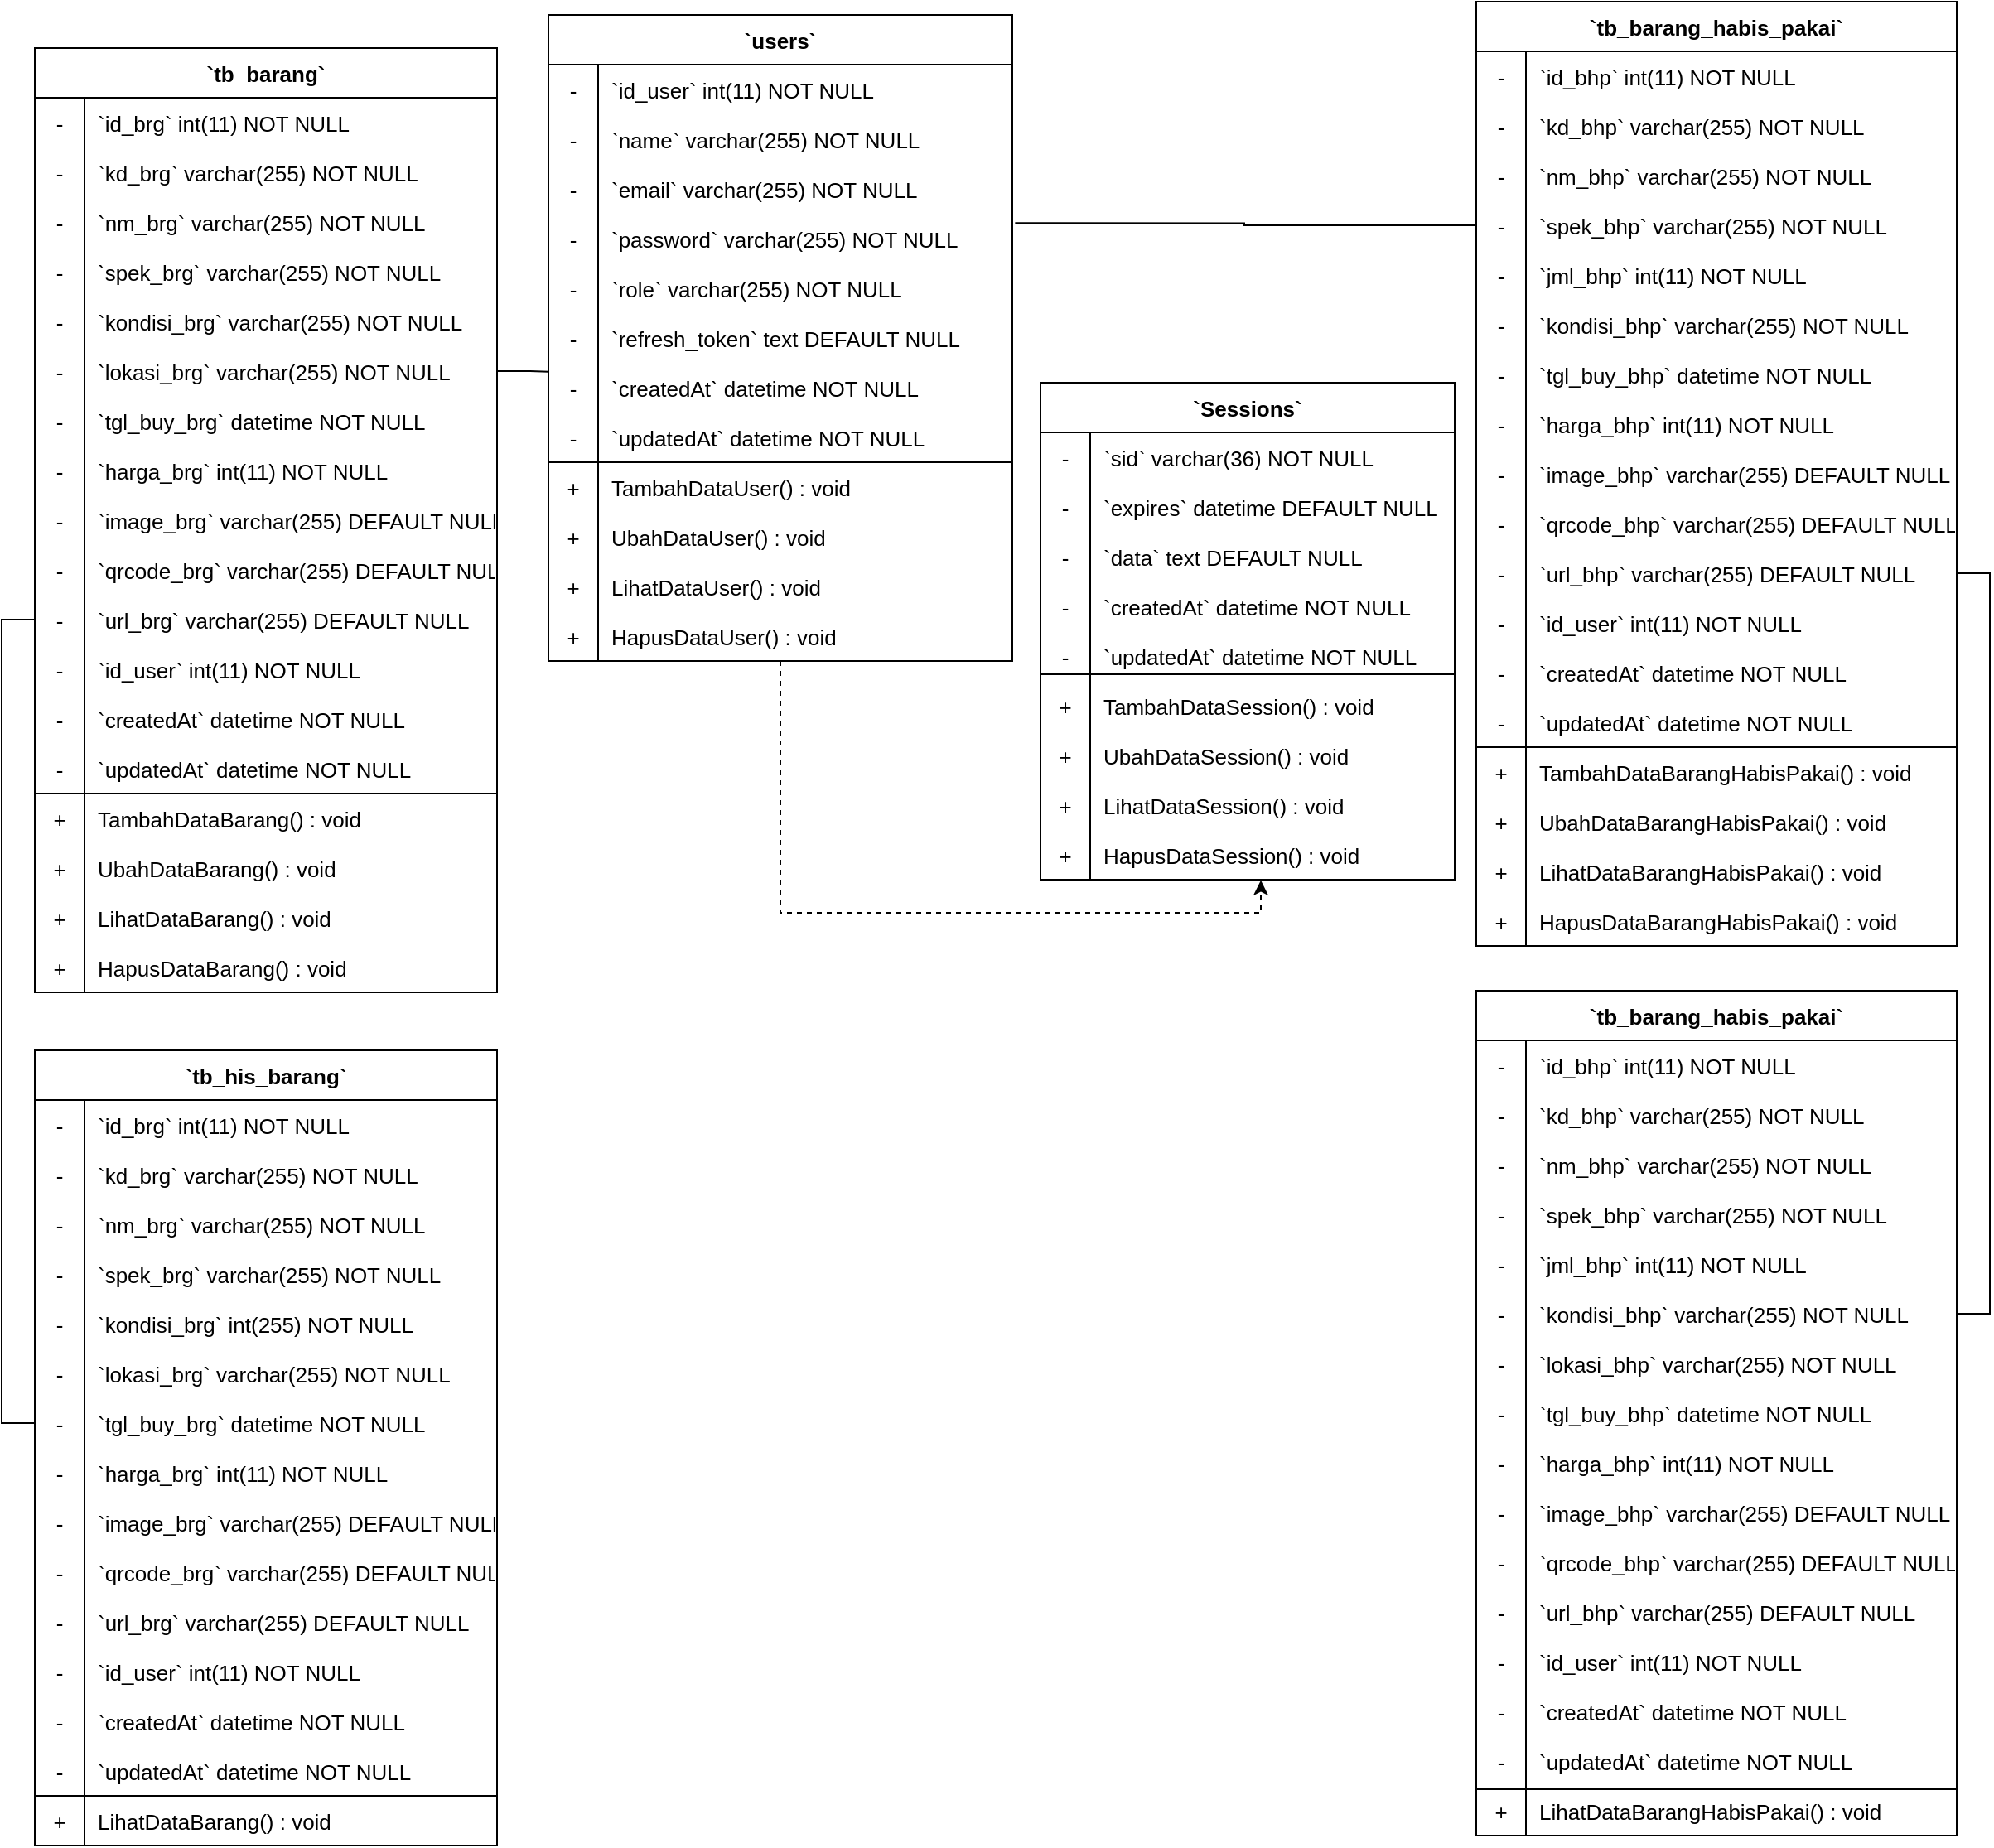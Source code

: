 <mxfile version="21.1.8" type="github">
  <diagram id="C5RBs43oDa-KdzZeNtuy" name="Page-1">
    <mxGraphModel dx="3414" dy="940" grid="1" gridSize="10" guides="1" tooltips="1" connect="1" arrows="1" fold="1" page="1" pageScale="1" pageWidth="827" pageHeight="1169" math="0" shadow="0">
      <root>
        <mxCell id="WIyWlLk6GJQsqaUBKTNV-0" />
        <mxCell id="WIyWlLk6GJQsqaUBKTNV-1" parent="WIyWlLk6GJQsqaUBKTNV-0" />
        <mxCell id="iAjeC_PDW6ecKIwryg7V-99" value="`tb_barang`" style="shape=table;startSize=30;container=1;collapsible=1;childLayout=tableLayout;fixedRows=1;rowLines=0;fontStyle=1;align=center;resizeLast=1;fontSize=13;" parent="WIyWlLk6GJQsqaUBKTNV-1" vertex="1">
          <mxGeometry x="-1400" y="58" width="279" height="570" as="geometry" />
        </mxCell>
        <mxCell id="iAjeC_PDW6ecKIwryg7V-100" value="" style="shape=tableRow;horizontal=0;startSize=0;swimlaneHead=0;swimlaneBody=0;fillColor=none;collapsible=0;dropTarget=0;points=[[0,0.5],[1,0.5]];portConstraint=eastwest;strokeColor=inherit;top=0;left=0;right=0;bottom=0;fontSize=13;" parent="iAjeC_PDW6ecKIwryg7V-99" vertex="1">
          <mxGeometry y="30" width="279" height="30" as="geometry" />
        </mxCell>
        <mxCell id="iAjeC_PDW6ecKIwryg7V-101" value="-" style="shape=partialRectangle;overflow=hidden;connectable=0;fillColor=none;strokeColor=inherit;top=0;left=0;bottom=0;right=0;fontSize=13;" parent="iAjeC_PDW6ecKIwryg7V-100" vertex="1">
          <mxGeometry width="30" height="30" as="geometry">
            <mxRectangle width="30" height="30" as="alternateBounds" />
          </mxGeometry>
        </mxCell>
        <mxCell id="iAjeC_PDW6ecKIwryg7V-102" value="`id_brg` int(11) NOT NULL" style="shape=partialRectangle;overflow=hidden;connectable=0;fillColor=none;align=left;strokeColor=inherit;top=0;left=0;bottom=0;right=0;spacingLeft=6;fontSize=13;" parent="iAjeC_PDW6ecKIwryg7V-100" vertex="1">
          <mxGeometry x="30" width="249" height="30" as="geometry">
            <mxRectangle width="249" height="30" as="alternateBounds" />
          </mxGeometry>
        </mxCell>
        <mxCell id="iAjeC_PDW6ecKIwryg7V-106" value="" style="shape=tableRow;horizontal=0;startSize=0;swimlaneHead=0;swimlaneBody=0;fillColor=none;collapsible=0;dropTarget=0;points=[[0,0.5],[1,0.5]];portConstraint=eastwest;strokeColor=inherit;top=0;left=0;right=0;bottom=0;fontSize=13;" parent="iAjeC_PDW6ecKIwryg7V-99" vertex="1">
          <mxGeometry y="60" width="279" height="30" as="geometry" />
        </mxCell>
        <mxCell id="iAjeC_PDW6ecKIwryg7V-107" value="-" style="shape=partialRectangle;overflow=hidden;connectable=0;fillColor=none;strokeColor=inherit;top=0;left=0;bottom=0;right=0;fontSize=13;" parent="iAjeC_PDW6ecKIwryg7V-106" vertex="1">
          <mxGeometry width="30" height="30" as="geometry">
            <mxRectangle width="30" height="30" as="alternateBounds" />
          </mxGeometry>
        </mxCell>
        <mxCell id="iAjeC_PDW6ecKIwryg7V-108" value="`kd_brg` varchar(255) NOT NULL" style="shape=partialRectangle;overflow=hidden;connectable=0;fillColor=none;align=left;strokeColor=inherit;top=0;left=0;bottom=0;right=0;spacingLeft=6;fontSize=13;" parent="iAjeC_PDW6ecKIwryg7V-106" vertex="1">
          <mxGeometry x="30" width="249" height="30" as="geometry">
            <mxRectangle width="249" height="30" as="alternateBounds" />
          </mxGeometry>
        </mxCell>
        <mxCell id="iAjeC_PDW6ecKIwryg7V-109" value="" style="shape=tableRow;horizontal=0;startSize=0;swimlaneHead=0;swimlaneBody=0;fillColor=none;collapsible=0;dropTarget=0;points=[[0,0.5],[1,0.5]];portConstraint=eastwest;strokeColor=inherit;top=0;left=0;right=0;bottom=0;fontSize=13;" parent="iAjeC_PDW6ecKIwryg7V-99" vertex="1">
          <mxGeometry y="90" width="279" height="30" as="geometry" />
        </mxCell>
        <mxCell id="iAjeC_PDW6ecKIwryg7V-110" value="-" style="shape=partialRectangle;overflow=hidden;connectable=0;fillColor=none;strokeColor=inherit;top=0;left=0;bottom=0;right=0;fontSize=13;" parent="iAjeC_PDW6ecKIwryg7V-109" vertex="1">
          <mxGeometry width="30" height="30" as="geometry">
            <mxRectangle width="30" height="30" as="alternateBounds" />
          </mxGeometry>
        </mxCell>
        <mxCell id="iAjeC_PDW6ecKIwryg7V-111" value="`nm_brg` varchar(255) NOT NULL" style="shape=partialRectangle;overflow=hidden;connectable=0;fillColor=none;align=left;strokeColor=inherit;top=0;left=0;bottom=0;right=0;spacingLeft=6;fontSize=13;" parent="iAjeC_PDW6ecKIwryg7V-109" vertex="1">
          <mxGeometry x="30" width="249" height="30" as="geometry">
            <mxRectangle width="249" height="30" as="alternateBounds" />
          </mxGeometry>
        </mxCell>
        <mxCell id="iAjeC_PDW6ecKIwryg7V-112" value="" style="shape=tableRow;horizontal=0;startSize=0;swimlaneHead=0;swimlaneBody=0;fillColor=none;collapsible=0;dropTarget=0;points=[[0,0.5],[1,0.5]];portConstraint=eastwest;strokeColor=inherit;top=0;left=0;right=0;bottom=0;fontSize=13;" parent="iAjeC_PDW6ecKIwryg7V-99" vertex="1">
          <mxGeometry y="120" width="279" height="30" as="geometry" />
        </mxCell>
        <mxCell id="iAjeC_PDW6ecKIwryg7V-113" value="-" style="shape=partialRectangle;overflow=hidden;connectable=0;fillColor=none;strokeColor=inherit;top=0;left=0;bottom=0;right=0;fontSize=13;" parent="iAjeC_PDW6ecKIwryg7V-112" vertex="1">
          <mxGeometry width="30" height="30" as="geometry">
            <mxRectangle width="30" height="30" as="alternateBounds" />
          </mxGeometry>
        </mxCell>
        <mxCell id="iAjeC_PDW6ecKIwryg7V-114" value="`spek_brg` varchar(255) NOT NULL" style="shape=partialRectangle;overflow=hidden;connectable=0;fillColor=none;align=left;strokeColor=inherit;top=0;left=0;bottom=0;right=0;spacingLeft=6;fontSize=13;" parent="iAjeC_PDW6ecKIwryg7V-112" vertex="1">
          <mxGeometry x="30" width="249" height="30" as="geometry">
            <mxRectangle width="249" height="30" as="alternateBounds" />
          </mxGeometry>
        </mxCell>
        <mxCell id="iAjeC_PDW6ecKIwryg7V-115" value="" style="shape=tableRow;horizontal=0;startSize=0;swimlaneHead=0;swimlaneBody=0;fillColor=none;collapsible=0;dropTarget=0;points=[[0,0.5],[1,0.5]];portConstraint=eastwest;strokeColor=inherit;top=0;left=0;right=0;bottom=0;fontSize=13;" parent="iAjeC_PDW6ecKIwryg7V-99" vertex="1">
          <mxGeometry y="150" width="279" height="30" as="geometry" />
        </mxCell>
        <mxCell id="iAjeC_PDW6ecKIwryg7V-116" value="-" style="shape=partialRectangle;overflow=hidden;connectable=0;fillColor=none;strokeColor=inherit;top=0;left=0;bottom=0;right=0;fontSize=13;" parent="iAjeC_PDW6ecKIwryg7V-115" vertex="1">
          <mxGeometry width="30" height="30" as="geometry">
            <mxRectangle width="30" height="30" as="alternateBounds" />
          </mxGeometry>
        </mxCell>
        <mxCell id="iAjeC_PDW6ecKIwryg7V-117" value="`kondisi_brg` varchar(255) NOT NULL" style="shape=partialRectangle;overflow=hidden;connectable=0;fillColor=none;align=left;strokeColor=inherit;top=0;left=0;bottom=0;right=0;spacingLeft=6;fontSize=13;" parent="iAjeC_PDW6ecKIwryg7V-115" vertex="1">
          <mxGeometry x="30" width="249" height="30" as="geometry">
            <mxRectangle width="249" height="30" as="alternateBounds" />
          </mxGeometry>
        </mxCell>
        <mxCell id="iAjeC_PDW6ecKIwryg7V-118" value="" style="shape=tableRow;horizontal=0;startSize=0;swimlaneHead=0;swimlaneBody=0;fillColor=none;collapsible=0;dropTarget=0;points=[[0,0.5],[1,0.5]];portConstraint=eastwest;strokeColor=inherit;top=0;left=0;right=0;bottom=0;fontSize=13;" parent="iAjeC_PDW6ecKIwryg7V-99" vertex="1">
          <mxGeometry y="180" width="279" height="30" as="geometry" />
        </mxCell>
        <mxCell id="iAjeC_PDW6ecKIwryg7V-119" value="-" style="shape=partialRectangle;overflow=hidden;connectable=0;fillColor=none;strokeColor=inherit;top=0;left=0;bottom=0;right=0;fontSize=13;" parent="iAjeC_PDW6ecKIwryg7V-118" vertex="1">
          <mxGeometry width="30" height="30" as="geometry">
            <mxRectangle width="30" height="30" as="alternateBounds" />
          </mxGeometry>
        </mxCell>
        <mxCell id="iAjeC_PDW6ecKIwryg7V-120" value="`lokasi_brg` varchar(255) NOT NULL" style="shape=partialRectangle;overflow=hidden;connectable=0;fillColor=none;align=left;strokeColor=inherit;top=0;left=0;bottom=0;right=0;spacingLeft=6;fontSize=13;" parent="iAjeC_PDW6ecKIwryg7V-118" vertex="1">
          <mxGeometry x="30" width="249" height="30" as="geometry">
            <mxRectangle width="249" height="30" as="alternateBounds" />
          </mxGeometry>
        </mxCell>
        <mxCell id="iAjeC_PDW6ecKIwryg7V-121" value="" style="shape=tableRow;horizontal=0;startSize=0;swimlaneHead=0;swimlaneBody=0;fillColor=none;collapsible=0;dropTarget=0;points=[[0,0.5],[1,0.5]];portConstraint=eastwest;strokeColor=inherit;top=0;left=0;right=0;bottom=0;fontSize=13;" parent="iAjeC_PDW6ecKIwryg7V-99" vertex="1">
          <mxGeometry y="210" width="279" height="30" as="geometry" />
        </mxCell>
        <mxCell id="iAjeC_PDW6ecKIwryg7V-122" value="-" style="shape=partialRectangle;overflow=hidden;connectable=0;fillColor=none;strokeColor=inherit;top=0;left=0;bottom=0;right=0;fontSize=13;" parent="iAjeC_PDW6ecKIwryg7V-121" vertex="1">
          <mxGeometry width="30" height="30" as="geometry">
            <mxRectangle width="30" height="30" as="alternateBounds" />
          </mxGeometry>
        </mxCell>
        <mxCell id="iAjeC_PDW6ecKIwryg7V-123" value="`tgl_buy_brg` datetime NOT NULL" style="shape=partialRectangle;overflow=hidden;connectable=0;fillColor=none;align=left;strokeColor=inherit;top=0;left=0;bottom=0;right=0;spacingLeft=6;fontSize=13;" parent="iAjeC_PDW6ecKIwryg7V-121" vertex="1">
          <mxGeometry x="30" width="249" height="30" as="geometry">
            <mxRectangle width="249" height="30" as="alternateBounds" />
          </mxGeometry>
        </mxCell>
        <mxCell id="iAjeC_PDW6ecKIwryg7V-124" value="" style="shape=tableRow;horizontal=0;startSize=0;swimlaneHead=0;swimlaneBody=0;fillColor=none;collapsible=0;dropTarget=0;points=[[0,0.5],[1,0.5]];portConstraint=eastwest;strokeColor=inherit;top=0;left=0;right=0;bottom=0;fontSize=13;" parent="iAjeC_PDW6ecKIwryg7V-99" vertex="1">
          <mxGeometry y="240" width="279" height="30" as="geometry" />
        </mxCell>
        <mxCell id="iAjeC_PDW6ecKIwryg7V-125" value="-" style="shape=partialRectangle;overflow=hidden;connectable=0;fillColor=none;strokeColor=inherit;top=0;left=0;bottom=0;right=0;fontSize=13;" parent="iAjeC_PDW6ecKIwryg7V-124" vertex="1">
          <mxGeometry width="30" height="30" as="geometry">
            <mxRectangle width="30" height="30" as="alternateBounds" />
          </mxGeometry>
        </mxCell>
        <mxCell id="iAjeC_PDW6ecKIwryg7V-126" value="`harga_brg` int(11) NOT NULL" style="shape=partialRectangle;overflow=hidden;connectable=0;fillColor=none;align=left;strokeColor=inherit;top=0;left=0;bottom=0;right=0;spacingLeft=6;fontSize=13;" parent="iAjeC_PDW6ecKIwryg7V-124" vertex="1">
          <mxGeometry x="30" width="249" height="30" as="geometry">
            <mxRectangle width="249" height="30" as="alternateBounds" />
          </mxGeometry>
        </mxCell>
        <mxCell id="iAjeC_PDW6ecKIwryg7V-127" value="" style="shape=tableRow;horizontal=0;startSize=0;swimlaneHead=0;swimlaneBody=0;fillColor=none;collapsible=0;dropTarget=0;points=[[0,0.5],[1,0.5]];portConstraint=eastwest;strokeColor=inherit;top=0;left=0;right=0;bottom=0;fontSize=13;" parent="iAjeC_PDW6ecKIwryg7V-99" vertex="1">
          <mxGeometry y="270" width="279" height="30" as="geometry" />
        </mxCell>
        <mxCell id="iAjeC_PDW6ecKIwryg7V-128" value="-" style="shape=partialRectangle;overflow=hidden;connectable=0;fillColor=none;strokeColor=inherit;top=0;left=0;bottom=0;right=0;fontSize=13;" parent="iAjeC_PDW6ecKIwryg7V-127" vertex="1">
          <mxGeometry width="30" height="30" as="geometry">
            <mxRectangle width="30" height="30" as="alternateBounds" />
          </mxGeometry>
        </mxCell>
        <mxCell id="iAjeC_PDW6ecKIwryg7V-129" value="`image_brg` varchar(255) DEFAULT NULL" style="shape=partialRectangle;overflow=hidden;connectable=0;fillColor=none;align=left;strokeColor=inherit;top=0;left=0;bottom=0;right=0;spacingLeft=6;fontSize=13;" parent="iAjeC_PDW6ecKIwryg7V-127" vertex="1">
          <mxGeometry x="30" width="249" height="30" as="geometry">
            <mxRectangle width="249" height="30" as="alternateBounds" />
          </mxGeometry>
        </mxCell>
        <mxCell id="Xw51vKkyfq9qmA2-txW7-243" value="" style="shape=tableRow;horizontal=0;startSize=0;swimlaneHead=0;swimlaneBody=0;fillColor=none;collapsible=0;dropTarget=0;points=[[0,0.5],[1,0.5]];portConstraint=eastwest;strokeColor=inherit;top=0;left=0;right=0;bottom=0;fontSize=13;" parent="iAjeC_PDW6ecKIwryg7V-99" vertex="1">
          <mxGeometry y="300" width="279" height="30" as="geometry" />
        </mxCell>
        <mxCell id="Xw51vKkyfq9qmA2-txW7-244" value="-" style="shape=partialRectangle;overflow=hidden;connectable=0;fillColor=none;strokeColor=inherit;top=0;left=0;bottom=0;right=0;fontSize=13;" parent="Xw51vKkyfq9qmA2-txW7-243" vertex="1">
          <mxGeometry width="30" height="30" as="geometry">
            <mxRectangle width="30" height="30" as="alternateBounds" />
          </mxGeometry>
        </mxCell>
        <mxCell id="Xw51vKkyfq9qmA2-txW7-245" value="`qrcode_brg` varchar(255) DEFAULT NULL" style="shape=partialRectangle;overflow=hidden;connectable=0;fillColor=none;align=left;strokeColor=inherit;top=0;left=0;bottom=0;right=0;spacingLeft=6;fontSize=13;" parent="Xw51vKkyfq9qmA2-txW7-243" vertex="1">
          <mxGeometry x="30" width="249" height="30" as="geometry">
            <mxRectangle width="249" height="30" as="alternateBounds" />
          </mxGeometry>
        </mxCell>
        <mxCell id="iAjeC_PDW6ecKIwryg7V-130" value="" style="shape=tableRow;horizontal=0;startSize=0;swimlaneHead=0;swimlaneBody=0;fillColor=none;collapsible=0;dropTarget=0;points=[[0,0.5],[1,0.5]];portConstraint=eastwest;strokeColor=inherit;top=0;left=0;right=0;bottom=0;fontSize=13;" parent="iAjeC_PDW6ecKIwryg7V-99" vertex="1">
          <mxGeometry y="330" width="279" height="30" as="geometry" />
        </mxCell>
        <mxCell id="iAjeC_PDW6ecKIwryg7V-131" value="-" style="shape=partialRectangle;overflow=hidden;connectable=0;fillColor=none;strokeColor=inherit;top=0;left=0;bottom=0;right=0;fontSize=13;" parent="iAjeC_PDW6ecKIwryg7V-130" vertex="1">
          <mxGeometry width="30" height="30" as="geometry">
            <mxRectangle width="30" height="30" as="alternateBounds" />
          </mxGeometry>
        </mxCell>
        <mxCell id="iAjeC_PDW6ecKIwryg7V-132" value="`url_brg` varchar(255) DEFAULT NULL" style="shape=partialRectangle;overflow=hidden;connectable=0;fillColor=none;align=left;strokeColor=inherit;top=0;left=0;bottom=0;right=0;spacingLeft=6;fontSize=13;" parent="iAjeC_PDW6ecKIwryg7V-130" vertex="1">
          <mxGeometry x="30" width="249" height="30" as="geometry">
            <mxRectangle width="249" height="30" as="alternateBounds" />
          </mxGeometry>
        </mxCell>
        <mxCell id="iAjeC_PDW6ecKIwryg7V-133" value="" style="shape=tableRow;horizontal=0;startSize=0;swimlaneHead=0;swimlaneBody=0;fillColor=none;collapsible=0;dropTarget=0;points=[[0,0.5],[1,0.5]];portConstraint=eastwest;strokeColor=inherit;top=0;left=0;right=0;bottom=0;fontSize=13;" parent="iAjeC_PDW6ecKIwryg7V-99" vertex="1">
          <mxGeometry y="360" width="279" height="30" as="geometry" />
        </mxCell>
        <mxCell id="iAjeC_PDW6ecKIwryg7V-134" value="-" style="shape=partialRectangle;overflow=hidden;connectable=0;fillColor=none;strokeColor=inherit;top=0;left=0;bottom=0;right=0;fontSize=13;" parent="iAjeC_PDW6ecKIwryg7V-133" vertex="1">
          <mxGeometry width="30" height="30" as="geometry">
            <mxRectangle width="30" height="30" as="alternateBounds" />
          </mxGeometry>
        </mxCell>
        <mxCell id="iAjeC_PDW6ecKIwryg7V-135" value="`id_user` int(11) NOT NULL" style="shape=partialRectangle;overflow=hidden;connectable=0;fillColor=none;align=left;strokeColor=inherit;top=0;left=0;bottom=0;right=0;spacingLeft=6;fontSize=13;" parent="iAjeC_PDW6ecKIwryg7V-133" vertex="1">
          <mxGeometry x="30" width="249" height="30" as="geometry">
            <mxRectangle width="249" height="30" as="alternateBounds" />
          </mxGeometry>
        </mxCell>
        <mxCell id="iAjeC_PDW6ecKIwryg7V-136" value="" style="shape=tableRow;horizontal=0;startSize=0;swimlaneHead=0;swimlaneBody=0;fillColor=none;collapsible=0;dropTarget=0;points=[[0,0.5],[1,0.5]];portConstraint=eastwest;strokeColor=inherit;top=0;left=0;right=0;bottom=0;fontSize=13;" parent="iAjeC_PDW6ecKIwryg7V-99" vertex="1">
          <mxGeometry y="390" width="279" height="30" as="geometry" />
        </mxCell>
        <mxCell id="iAjeC_PDW6ecKIwryg7V-137" value="-" style="shape=partialRectangle;overflow=hidden;connectable=0;fillColor=none;strokeColor=inherit;top=0;left=0;bottom=0;right=0;fontSize=13;" parent="iAjeC_PDW6ecKIwryg7V-136" vertex="1">
          <mxGeometry width="30" height="30" as="geometry">
            <mxRectangle width="30" height="30" as="alternateBounds" />
          </mxGeometry>
        </mxCell>
        <mxCell id="iAjeC_PDW6ecKIwryg7V-138" value="`createdAt` datetime NOT NULL" style="shape=partialRectangle;overflow=hidden;connectable=0;fillColor=none;align=left;strokeColor=inherit;top=0;left=0;bottom=0;right=0;spacingLeft=6;fontSize=13;" parent="iAjeC_PDW6ecKIwryg7V-136" vertex="1">
          <mxGeometry x="30" width="249" height="30" as="geometry">
            <mxRectangle width="249" height="30" as="alternateBounds" />
          </mxGeometry>
        </mxCell>
        <mxCell id="iAjeC_PDW6ecKIwryg7V-139" value="" style="shape=tableRow;horizontal=0;startSize=0;swimlaneHead=0;swimlaneBody=0;fillColor=none;collapsible=0;dropTarget=0;points=[[0,0.5],[1,0.5]];portConstraint=eastwest;strokeColor=inherit;top=0;left=0;right=0;bottom=0;fontSize=13;" parent="iAjeC_PDW6ecKIwryg7V-99" vertex="1">
          <mxGeometry y="420" width="279" height="30" as="geometry" />
        </mxCell>
        <mxCell id="iAjeC_PDW6ecKIwryg7V-140" value="-" style="shape=partialRectangle;overflow=hidden;connectable=0;fillColor=none;strokeColor=inherit;top=0;left=0;bottom=0;right=0;fontSize=13;" parent="iAjeC_PDW6ecKIwryg7V-139" vertex="1">
          <mxGeometry width="30" height="30" as="geometry">
            <mxRectangle width="30" height="30" as="alternateBounds" />
          </mxGeometry>
        </mxCell>
        <mxCell id="iAjeC_PDW6ecKIwryg7V-141" value="`updatedAt` datetime NOT NULL" style="shape=partialRectangle;overflow=hidden;connectable=0;fillColor=none;align=left;strokeColor=inherit;top=0;left=0;bottom=0;right=0;spacingLeft=6;fontSize=13;" parent="iAjeC_PDW6ecKIwryg7V-139" vertex="1">
          <mxGeometry x="30" width="249" height="30" as="geometry">
            <mxRectangle width="249" height="30" as="alternateBounds" />
          </mxGeometry>
        </mxCell>
        <mxCell id="Xw51vKkyfq9qmA2-txW7-216" value="" style="shape=tableRow;horizontal=0;startSize=0;swimlaneHead=0;swimlaneBody=0;fillColor=none;collapsible=0;dropTarget=0;points=[[0,0.5],[1,0.5]];portConstraint=eastwest;strokeColor=inherit;top=0;left=0;right=0;bottom=0;fontSize=13;" parent="iAjeC_PDW6ecKIwryg7V-99" vertex="1">
          <mxGeometry y="450" width="279" height="30" as="geometry" />
        </mxCell>
        <mxCell id="Xw51vKkyfq9qmA2-txW7-217" value="+" style="shape=partialRectangle;overflow=hidden;connectable=0;fillColor=none;strokeColor=inherit;top=0;left=0;bottom=0;right=0;fontSize=13;" parent="Xw51vKkyfq9qmA2-txW7-216" vertex="1">
          <mxGeometry width="30" height="30" as="geometry">
            <mxRectangle width="30" height="30" as="alternateBounds" />
          </mxGeometry>
        </mxCell>
        <mxCell id="Xw51vKkyfq9qmA2-txW7-218" value="TambahDataBarang() : void" style="shape=partialRectangle;overflow=hidden;connectable=0;fillColor=none;align=left;strokeColor=inherit;top=0;left=0;bottom=0;right=0;spacingLeft=6;fontSize=13;" parent="Xw51vKkyfq9qmA2-txW7-216" vertex="1">
          <mxGeometry x="30" width="249" height="30" as="geometry">
            <mxRectangle width="249" height="30" as="alternateBounds" />
          </mxGeometry>
        </mxCell>
        <mxCell id="Xw51vKkyfq9qmA2-txW7-219" value="" style="shape=tableRow;horizontal=0;startSize=0;swimlaneHead=0;swimlaneBody=0;fillColor=none;collapsible=0;dropTarget=0;points=[[0,0.5],[1,0.5]];portConstraint=eastwest;strokeColor=inherit;top=0;left=0;right=0;bottom=0;fontSize=13;" parent="iAjeC_PDW6ecKIwryg7V-99" vertex="1">
          <mxGeometry y="480" width="279" height="30" as="geometry" />
        </mxCell>
        <mxCell id="Xw51vKkyfq9qmA2-txW7-220" value="+" style="shape=partialRectangle;overflow=hidden;connectable=0;fillColor=none;strokeColor=inherit;top=0;left=0;bottom=0;right=0;fontSize=13;" parent="Xw51vKkyfq9qmA2-txW7-219" vertex="1">
          <mxGeometry width="30" height="30" as="geometry">
            <mxRectangle width="30" height="30" as="alternateBounds" />
          </mxGeometry>
        </mxCell>
        <mxCell id="Xw51vKkyfq9qmA2-txW7-221" value="UbahDataBarang() : void" style="shape=partialRectangle;overflow=hidden;connectable=0;fillColor=none;align=left;strokeColor=inherit;top=0;left=0;bottom=0;right=0;spacingLeft=6;fontSize=13;" parent="Xw51vKkyfq9qmA2-txW7-219" vertex="1">
          <mxGeometry x="30" width="249" height="30" as="geometry">
            <mxRectangle width="249" height="30" as="alternateBounds" />
          </mxGeometry>
        </mxCell>
        <mxCell id="Xw51vKkyfq9qmA2-txW7-222" value="" style="shape=tableRow;horizontal=0;startSize=0;swimlaneHead=0;swimlaneBody=0;fillColor=none;collapsible=0;dropTarget=0;points=[[0,0.5],[1,0.5]];portConstraint=eastwest;strokeColor=inherit;top=0;left=0;right=0;bottom=0;fontSize=13;" parent="iAjeC_PDW6ecKIwryg7V-99" vertex="1">
          <mxGeometry y="510" width="279" height="30" as="geometry" />
        </mxCell>
        <mxCell id="Xw51vKkyfq9qmA2-txW7-223" value="+" style="shape=partialRectangle;overflow=hidden;connectable=0;fillColor=none;strokeColor=inherit;top=0;left=0;bottom=0;right=0;fontSize=13;" parent="Xw51vKkyfq9qmA2-txW7-222" vertex="1">
          <mxGeometry width="30" height="30" as="geometry">
            <mxRectangle width="30" height="30" as="alternateBounds" />
          </mxGeometry>
        </mxCell>
        <mxCell id="Xw51vKkyfq9qmA2-txW7-224" value="LihatDataBarang() : void" style="shape=partialRectangle;overflow=hidden;connectable=0;fillColor=none;align=left;strokeColor=inherit;top=0;left=0;bottom=0;right=0;spacingLeft=6;fontSize=13;" parent="Xw51vKkyfq9qmA2-txW7-222" vertex="1">
          <mxGeometry x="30" width="249" height="30" as="geometry">
            <mxRectangle width="249" height="30" as="alternateBounds" />
          </mxGeometry>
        </mxCell>
        <mxCell id="Xw51vKkyfq9qmA2-txW7-225" value="" style="shape=tableRow;horizontal=0;startSize=0;swimlaneHead=0;swimlaneBody=0;fillColor=none;collapsible=0;dropTarget=0;points=[[0,0.5],[1,0.5]];portConstraint=eastwest;strokeColor=inherit;top=0;left=0;right=0;bottom=0;fontSize=13;" parent="iAjeC_PDW6ecKIwryg7V-99" vertex="1">
          <mxGeometry y="540" width="279" height="30" as="geometry" />
        </mxCell>
        <mxCell id="Xw51vKkyfq9qmA2-txW7-226" value="+" style="shape=partialRectangle;overflow=hidden;connectable=0;fillColor=none;strokeColor=inherit;top=0;left=0;bottom=0;right=0;fontSize=13;" parent="Xw51vKkyfq9qmA2-txW7-225" vertex="1">
          <mxGeometry width="30" height="30" as="geometry">
            <mxRectangle width="30" height="30" as="alternateBounds" />
          </mxGeometry>
        </mxCell>
        <mxCell id="Xw51vKkyfq9qmA2-txW7-227" value="HapusDataBarang() : void" style="shape=partialRectangle;overflow=hidden;connectable=0;fillColor=none;align=left;strokeColor=inherit;top=0;left=0;bottom=0;right=0;spacingLeft=6;fontSize=13;" parent="Xw51vKkyfq9qmA2-txW7-225" vertex="1">
          <mxGeometry x="30" width="249" height="30" as="geometry">
            <mxRectangle width="249" height="30" as="alternateBounds" />
          </mxGeometry>
        </mxCell>
        <mxCell id="hAUFyb7EigCQivYzulF7-1" style="edgeStyle=orthogonalEdgeStyle;rounded=0;orthogonalLoop=1;jettySize=auto;html=1;entryX=0.532;entryY=1.011;entryDx=0;entryDy=0;entryPerimeter=0;dashed=1;" parent="WIyWlLk6GJQsqaUBKTNV-1" source="iAjeC_PDW6ecKIwryg7V-185" target="Xw51vKkyfq9qmA2-txW7-211" edge="1">
          <mxGeometry relative="1" as="geometry" />
        </mxCell>
        <mxCell id="iAjeC_PDW6ecKIwryg7V-185" value="`users`" style="shape=table;startSize=30;container=1;collapsible=1;childLayout=tableLayout;fixedRows=1;rowLines=0;fontStyle=1;align=center;resizeLast=1;fontSize=13;" parent="WIyWlLk6GJQsqaUBKTNV-1" vertex="1">
          <mxGeometry x="-1090" y="38" width="280" height="390" as="geometry" />
        </mxCell>
        <mxCell id="iAjeC_PDW6ecKIwryg7V-186" value="" style="shape=tableRow;horizontal=0;startSize=0;swimlaneHead=0;swimlaneBody=0;fillColor=none;collapsible=0;dropTarget=0;points=[[0,0.5],[1,0.5]];portConstraint=eastwest;strokeColor=inherit;top=0;left=0;right=0;bottom=0;fontSize=13;" parent="iAjeC_PDW6ecKIwryg7V-185" vertex="1">
          <mxGeometry y="30" width="280" height="30" as="geometry" />
        </mxCell>
        <mxCell id="iAjeC_PDW6ecKIwryg7V-187" value="-" style="shape=partialRectangle;overflow=hidden;connectable=0;fillColor=none;strokeColor=inherit;top=0;left=0;bottom=0;right=0;fontSize=13;" parent="iAjeC_PDW6ecKIwryg7V-186" vertex="1">
          <mxGeometry width="30" height="30" as="geometry">
            <mxRectangle width="30" height="30" as="alternateBounds" />
          </mxGeometry>
        </mxCell>
        <mxCell id="iAjeC_PDW6ecKIwryg7V-188" value="`id_user` int(11) NOT NULL" style="shape=partialRectangle;overflow=hidden;connectable=0;fillColor=none;align=left;strokeColor=inherit;top=0;left=0;bottom=0;right=0;spacingLeft=6;fontSize=13;" parent="iAjeC_PDW6ecKIwryg7V-186" vertex="1">
          <mxGeometry x="30" width="250" height="30" as="geometry">
            <mxRectangle width="250" height="30" as="alternateBounds" />
          </mxGeometry>
        </mxCell>
        <mxCell id="iAjeC_PDW6ecKIwryg7V-192" value="" style="shape=tableRow;horizontal=0;startSize=0;swimlaneHead=0;swimlaneBody=0;fillColor=none;collapsible=0;dropTarget=0;points=[[0,0.5],[1,0.5]];portConstraint=eastwest;strokeColor=inherit;top=0;left=0;right=0;bottom=0;fontSize=13;" parent="iAjeC_PDW6ecKIwryg7V-185" vertex="1">
          <mxGeometry y="60" width="280" height="30" as="geometry" />
        </mxCell>
        <mxCell id="iAjeC_PDW6ecKIwryg7V-193" value="-" style="shape=partialRectangle;overflow=hidden;connectable=0;fillColor=none;strokeColor=inherit;top=0;left=0;bottom=0;right=0;fontSize=13;" parent="iAjeC_PDW6ecKIwryg7V-192" vertex="1">
          <mxGeometry width="30" height="30" as="geometry">
            <mxRectangle width="30" height="30" as="alternateBounds" />
          </mxGeometry>
        </mxCell>
        <mxCell id="iAjeC_PDW6ecKIwryg7V-194" value="`name` varchar(255) NOT NULL" style="shape=partialRectangle;overflow=hidden;connectable=0;fillColor=none;align=left;strokeColor=inherit;top=0;left=0;bottom=0;right=0;spacingLeft=6;fontSize=13;" parent="iAjeC_PDW6ecKIwryg7V-192" vertex="1">
          <mxGeometry x="30" width="250" height="30" as="geometry">
            <mxRectangle width="250" height="30" as="alternateBounds" />
          </mxGeometry>
        </mxCell>
        <mxCell id="iAjeC_PDW6ecKIwryg7V-195" value="" style="shape=tableRow;horizontal=0;startSize=0;swimlaneHead=0;swimlaneBody=0;fillColor=none;collapsible=0;dropTarget=0;points=[[0,0.5],[1,0.5]];portConstraint=eastwest;strokeColor=inherit;top=0;left=0;right=0;bottom=0;fontSize=13;" parent="iAjeC_PDW6ecKIwryg7V-185" vertex="1">
          <mxGeometry y="90" width="280" height="30" as="geometry" />
        </mxCell>
        <mxCell id="iAjeC_PDW6ecKIwryg7V-196" value="-" style="shape=partialRectangle;overflow=hidden;connectable=0;fillColor=none;strokeColor=inherit;top=0;left=0;bottom=0;right=0;fontSize=13;" parent="iAjeC_PDW6ecKIwryg7V-195" vertex="1">
          <mxGeometry width="30" height="30" as="geometry">
            <mxRectangle width="30" height="30" as="alternateBounds" />
          </mxGeometry>
        </mxCell>
        <mxCell id="iAjeC_PDW6ecKIwryg7V-197" value="`email` varchar(255) NOT NULL" style="shape=partialRectangle;overflow=hidden;connectable=0;fillColor=none;align=left;strokeColor=inherit;top=0;left=0;bottom=0;right=0;spacingLeft=6;fontSize=13;" parent="iAjeC_PDW6ecKIwryg7V-195" vertex="1">
          <mxGeometry x="30" width="250" height="30" as="geometry">
            <mxRectangle width="250" height="30" as="alternateBounds" />
          </mxGeometry>
        </mxCell>
        <mxCell id="iAjeC_PDW6ecKIwryg7V-198" value="" style="shape=tableRow;horizontal=0;startSize=0;swimlaneHead=0;swimlaneBody=0;fillColor=none;collapsible=0;dropTarget=0;points=[[0,0.5],[1,0.5]];portConstraint=eastwest;strokeColor=inherit;top=0;left=0;right=0;bottom=0;fontSize=13;" parent="iAjeC_PDW6ecKIwryg7V-185" vertex="1">
          <mxGeometry y="120" width="280" height="30" as="geometry" />
        </mxCell>
        <mxCell id="iAjeC_PDW6ecKIwryg7V-199" value="-" style="shape=partialRectangle;overflow=hidden;connectable=0;fillColor=none;strokeColor=inherit;top=0;left=0;bottom=0;right=0;fontSize=13;" parent="iAjeC_PDW6ecKIwryg7V-198" vertex="1">
          <mxGeometry width="30" height="30" as="geometry">
            <mxRectangle width="30" height="30" as="alternateBounds" />
          </mxGeometry>
        </mxCell>
        <mxCell id="iAjeC_PDW6ecKIwryg7V-200" value="`password` varchar(255) NOT NULL" style="shape=partialRectangle;overflow=hidden;connectable=0;fillColor=none;align=left;strokeColor=inherit;top=0;left=0;bottom=0;right=0;spacingLeft=6;fontSize=13;" parent="iAjeC_PDW6ecKIwryg7V-198" vertex="1">
          <mxGeometry x="30" width="250" height="30" as="geometry">
            <mxRectangle width="250" height="30" as="alternateBounds" />
          </mxGeometry>
        </mxCell>
        <mxCell id="iAjeC_PDW6ecKIwryg7V-201" value="" style="shape=tableRow;horizontal=0;startSize=0;swimlaneHead=0;swimlaneBody=0;fillColor=none;collapsible=0;dropTarget=0;points=[[0,0.5],[1,0.5]];portConstraint=eastwest;strokeColor=inherit;top=0;left=0;right=0;bottom=0;fontSize=13;" parent="iAjeC_PDW6ecKIwryg7V-185" vertex="1">
          <mxGeometry y="150" width="280" height="30" as="geometry" />
        </mxCell>
        <mxCell id="iAjeC_PDW6ecKIwryg7V-202" value="-" style="shape=partialRectangle;overflow=hidden;connectable=0;fillColor=none;strokeColor=inherit;top=0;left=0;bottom=0;right=0;fontSize=13;" parent="iAjeC_PDW6ecKIwryg7V-201" vertex="1">
          <mxGeometry width="30" height="30" as="geometry">
            <mxRectangle width="30" height="30" as="alternateBounds" />
          </mxGeometry>
        </mxCell>
        <mxCell id="iAjeC_PDW6ecKIwryg7V-203" value="`role` varchar(255) NOT NULL" style="shape=partialRectangle;overflow=hidden;connectable=0;fillColor=none;align=left;strokeColor=inherit;top=0;left=0;bottom=0;right=0;spacingLeft=6;fontSize=13;" parent="iAjeC_PDW6ecKIwryg7V-201" vertex="1">
          <mxGeometry x="30" width="250" height="30" as="geometry">
            <mxRectangle width="250" height="30" as="alternateBounds" />
          </mxGeometry>
        </mxCell>
        <mxCell id="iAjeC_PDW6ecKIwryg7V-204" value="" style="shape=tableRow;horizontal=0;startSize=0;swimlaneHead=0;swimlaneBody=0;fillColor=none;collapsible=0;dropTarget=0;points=[[0,0.5],[1,0.5]];portConstraint=eastwest;strokeColor=inherit;top=0;left=0;right=0;bottom=0;fontSize=13;" parent="iAjeC_PDW6ecKIwryg7V-185" vertex="1">
          <mxGeometry y="180" width="280" height="30" as="geometry" />
        </mxCell>
        <mxCell id="iAjeC_PDW6ecKIwryg7V-205" value="-" style="shape=partialRectangle;overflow=hidden;connectable=0;fillColor=none;strokeColor=inherit;top=0;left=0;bottom=0;right=0;fontSize=13;" parent="iAjeC_PDW6ecKIwryg7V-204" vertex="1">
          <mxGeometry width="30" height="30" as="geometry">
            <mxRectangle width="30" height="30" as="alternateBounds" />
          </mxGeometry>
        </mxCell>
        <mxCell id="iAjeC_PDW6ecKIwryg7V-206" value="`refresh_token` text DEFAULT NULL" style="shape=partialRectangle;overflow=hidden;connectable=0;fillColor=none;align=left;strokeColor=inherit;top=0;left=0;bottom=0;right=0;spacingLeft=6;fontSize=13;" parent="iAjeC_PDW6ecKIwryg7V-204" vertex="1">
          <mxGeometry x="30" width="250" height="30" as="geometry">
            <mxRectangle width="250" height="30" as="alternateBounds" />
          </mxGeometry>
        </mxCell>
        <mxCell id="iAjeC_PDW6ecKIwryg7V-207" value="" style="shape=tableRow;horizontal=0;startSize=0;swimlaneHead=0;swimlaneBody=0;fillColor=none;collapsible=0;dropTarget=0;points=[[0,0.5],[1,0.5]];portConstraint=eastwest;strokeColor=inherit;top=0;left=0;right=0;bottom=0;fontSize=13;" parent="iAjeC_PDW6ecKIwryg7V-185" vertex="1">
          <mxGeometry y="210" width="280" height="30" as="geometry" />
        </mxCell>
        <mxCell id="iAjeC_PDW6ecKIwryg7V-208" value="-" style="shape=partialRectangle;overflow=hidden;connectable=0;fillColor=none;strokeColor=inherit;top=0;left=0;bottom=0;right=0;fontSize=13;" parent="iAjeC_PDW6ecKIwryg7V-207" vertex="1">
          <mxGeometry width="30" height="30" as="geometry">
            <mxRectangle width="30" height="30" as="alternateBounds" />
          </mxGeometry>
        </mxCell>
        <mxCell id="iAjeC_PDW6ecKIwryg7V-209" value="`createdAt` datetime NOT NULL" style="shape=partialRectangle;overflow=hidden;connectable=0;fillColor=none;align=left;strokeColor=inherit;top=0;left=0;bottom=0;right=0;spacingLeft=6;fontSize=13;" parent="iAjeC_PDW6ecKIwryg7V-207" vertex="1">
          <mxGeometry x="30" width="250" height="30" as="geometry">
            <mxRectangle width="250" height="30" as="alternateBounds" />
          </mxGeometry>
        </mxCell>
        <mxCell id="iAjeC_PDW6ecKIwryg7V-210" value="" style="shape=tableRow;horizontal=0;startSize=0;swimlaneHead=0;swimlaneBody=0;fillColor=none;collapsible=0;dropTarget=0;points=[[0,0.5],[1,0.5]];portConstraint=eastwest;strokeColor=inherit;top=0;left=0;right=0;bottom=0;fontSize=13;" parent="iAjeC_PDW6ecKIwryg7V-185" vertex="1">
          <mxGeometry y="240" width="280" height="30" as="geometry" />
        </mxCell>
        <mxCell id="iAjeC_PDW6ecKIwryg7V-211" value="-" style="shape=partialRectangle;overflow=hidden;connectable=0;fillColor=none;strokeColor=inherit;top=0;left=0;bottom=0;right=0;fontSize=13;" parent="iAjeC_PDW6ecKIwryg7V-210" vertex="1">
          <mxGeometry width="30" height="30" as="geometry">
            <mxRectangle width="30" height="30" as="alternateBounds" />
          </mxGeometry>
        </mxCell>
        <mxCell id="iAjeC_PDW6ecKIwryg7V-212" value="`updatedAt` datetime NOT NULL" style="shape=partialRectangle;overflow=hidden;connectable=0;fillColor=none;align=left;strokeColor=inherit;top=0;left=0;bottom=0;right=0;spacingLeft=6;fontSize=13;" parent="iAjeC_PDW6ecKIwryg7V-210" vertex="1">
          <mxGeometry x="30" width="250" height="30" as="geometry">
            <mxRectangle width="250" height="30" as="alternateBounds" />
          </mxGeometry>
        </mxCell>
        <mxCell id="Xw51vKkyfq9qmA2-txW7-229" value="" style="shape=tableRow;horizontal=0;startSize=0;swimlaneHead=0;swimlaneBody=0;fillColor=none;collapsible=0;dropTarget=0;points=[[0,0.5],[1,0.5]];portConstraint=eastwest;strokeColor=inherit;top=0;left=0;right=0;bottom=0;fontSize=13;" parent="iAjeC_PDW6ecKIwryg7V-185" vertex="1">
          <mxGeometry y="270" width="280" height="30" as="geometry" />
        </mxCell>
        <mxCell id="Xw51vKkyfq9qmA2-txW7-230" value="+" style="shape=partialRectangle;overflow=hidden;connectable=0;fillColor=none;strokeColor=inherit;top=0;left=0;bottom=0;right=0;fontSize=13;" parent="Xw51vKkyfq9qmA2-txW7-229" vertex="1">
          <mxGeometry width="30" height="30" as="geometry">
            <mxRectangle width="30" height="30" as="alternateBounds" />
          </mxGeometry>
        </mxCell>
        <mxCell id="Xw51vKkyfq9qmA2-txW7-231" value="TambahDataUser() : void" style="shape=partialRectangle;overflow=hidden;connectable=0;fillColor=none;align=left;strokeColor=inherit;top=0;left=0;bottom=0;right=0;spacingLeft=6;fontSize=13;" parent="Xw51vKkyfq9qmA2-txW7-229" vertex="1">
          <mxGeometry x="30" width="250" height="30" as="geometry">
            <mxRectangle width="250" height="30" as="alternateBounds" />
          </mxGeometry>
        </mxCell>
        <mxCell id="Xw51vKkyfq9qmA2-txW7-232" value="" style="shape=tableRow;horizontal=0;startSize=0;swimlaneHead=0;swimlaneBody=0;fillColor=none;collapsible=0;dropTarget=0;points=[[0,0.5],[1,0.5]];portConstraint=eastwest;strokeColor=inherit;top=0;left=0;right=0;bottom=0;fontSize=13;" parent="iAjeC_PDW6ecKIwryg7V-185" vertex="1">
          <mxGeometry y="300" width="280" height="30" as="geometry" />
        </mxCell>
        <mxCell id="Xw51vKkyfq9qmA2-txW7-233" value="+" style="shape=partialRectangle;overflow=hidden;connectable=0;fillColor=none;strokeColor=inherit;top=0;left=0;bottom=0;right=0;fontSize=13;" parent="Xw51vKkyfq9qmA2-txW7-232" vertex="1">
          <mxGeometry width="30" height="30" as="geometry">
            <mxRectangle width="30" height="30" as="alternateBounds" />
          </mxGeometry>
        </mxCell>
        <mxCell id="Xw51vKkyfq9qmA2-txW7-234" value="UbahDataUser() : void" style="shape=partialRectangle;overflow=hidden;connectable=0;fillColor=none;align=left;strokeColor=inherit;top=0;left=0;bottom=0;right=0;spacingLeft=6;fontSize=13;" parent="Xw51vKkyfq9qmA2-txW7-232" vertex="1">
          <mxGeometry x="30" width="250" height="30" as="geometry">
            <mxRectangle width="250" height="30" as="alternateBounds" />
          </mxGeometry>
        </mxCell>
        <mxCell id="Xw51vKkyfq9qmA2-txW7-235" value="" style="shape=tableRow;horizontal=0;startSize=0;swimlaneHead=0;swimlaneBody=0;fillColor=none;collapsible=0;dropTarget=0;points=[[0,0.5],[1,0.5]];portConstraint=eastwest;strokeColor=inherit;top=0;left=0;right=0;bottom=0;fontSize=13;" parent="iAjeC_PDW6ecKIwryg7V-185" vertex="1">
          <mxGeometry y="330" width="280" height="30" as="geometry" />
        </mxCell>
        <mxCell id="Xw51vKkyfq9qmA2-txW7-236" value="+" style="shape=partialRectangle;overflow=hidden;connectable=0;fillColor=none;strokeColor=inherit;top=0;left=0;bottom=0;right=0;fontSize=13;" parent="Xw51vKkyfq9qmA2-txW7-235" vertex="1">
          <mxGeometry width="30" height="30" as="geometry">
            <mxRectangle width="30" height="30" as="alternateBounds" />
          </mxGeometry>
        </mxCell>
        <mxCell id="Xw51vKkyfq9qmA2-txW7-237" value="LihatDataUser() : void" style="shape=partialRectangle;overflow=hidden;connectable=0;fillColor=none;align=left;strokeColor=inherit;top=0;left=0;bottom=0;right=0;spacingLeft=6;fontSize=13;" parent="Xw51vKkyfq9qmA2-txW7-235" vertex="1">
          <mxGeometry x="30" width="250" height="30" as="geometry">
            <mxRectangle width="250" height="30" as="alternateBounds" />
          </mxGeometry>
        </mxCell>
        <mxCell id="Xw51vKkyfq9qmA2-txW7-238" value="" style="shape=tableRow;horizontal=0;startSize=0;swimlaneHead=0;swimlaneBody=0;fillColor=none;collapsible=0;dropTarget=0;points=[[0,0.5],[1,0.5]];portConstraint=eastwest;strokeColor=inherit;top=0;left=0;right=0;bottom=0;fontSize=13;" parent="iAjeC_PDW6ecKIwryg7V-185" vertex="1">
          <mxGeometry y="360" width="280" height="30" as="geometry" />
        </mxCell>
        <mxCell id="Xw51vKkyfq9qmA2-txW7-239" value="+" style="shape=partialRectangle;overflow=hidden;connectable=0;fillColor=none;strokeColor=inherit;top=0;left=0;bottom=0;right=0;fontSize=13;" parent="Xw51vKkyfq9qmA2-txW7-238" vertex="1">
          <mxGeometry width="30" height="30" as="geometry">
            <mxRectangle width="30" height="30" as="alternateBounds" />
          </mxGeometry>
        </mxCell>
        <mxCell id="Xw51vKkyfq9qmA2-txW7-240" value="HapusDataUser() : void" style="shape=partialRectangle;overflow=hidden;connectable=0;fillColor=none;align=left;strokeColor=inherit;top=0;left=0;bottom=0;right=0;spacingLeft=6;fontSize=13;" parent="Xw51vKkyfq9qmA2-txW7-238" vertex="1">
          <mxGeometry x="30" width="250" height="30" as="geometry">
            <mxRectangle width="250" height="30" as="alternateBounds" />
          </mxGeometry>
        </mxCell>
        <mxCell id="iAjeC_PDW6ecKIwryg7V-142" value="`tb_barang_habis_pakai`" style="shape=table;startSize=30;container=1;collapsible=1;childLayout=tableLayout;fixedRows=1;rowLines=0;fontStyle=1;align=center;resizeLast=1;fontSize=13;" parent="WIyWlLk6GJQsqaUBKTNV-1" vertex="1">
          <mxGeometry x="-530" y="30" width="290" height="570" as="geometry" />
        </mxCell>
        <mxCell id="iAjeC_PDW6ecKIwryg7V-143" value="" style="shape=tableRow;horizontal=0;startSize=0;swimlaneHead=0;swimlaneBody=0;fillColor=none;collapsible=0;dropTarget=0;points=[[0,0.5],[1,0.5]];portConstraint=eastwest;strokeColor=inherit;top=0;left=0;right=0;bottom=0;fontSize=13;" parent="iAjeC_PDW6ecKIwryg7V-142" vertex="1">
          <mxGeometry y="30" width="290" height="30" as="geometry" />
        </mxCell>
        <mxCell id="iAjeC_PDW6ecKIwryg7V-144" value="-" style="shape=partialRectangle;overflow=hidden;connectable=0;fillColor=none;strokeColor=inherit;top=0;left=0;bottom=0;right=0;fontSize=13;" parent="iAjeC_PDW6ecKIwryg7V-143" vertex="1">
          <mxGeometry width="30" height="30" as="geometry">
            <mxRectangle width="30" height="30" as="alternateBounds" />
          </mxGeometry>
        </mxCell>
        <mxCell id="iAjeC_PDW6ecKIwryg7V-145" value="`id_bhp` int(11) NOT NULL" style="shape=partialRectangle;overflow=hidden;connectable=0;fillColor=none;align=left;strokeColor=inherit;top=0;left=0;bottom=0;right=0;spacingLeft=6;fontSize=13;" parent="iAjeC_PDW6ecKIwryg7V-143" vertex="1">
          <mxGeometry x="30" width="260" height="30" as="geometry">
            <mxRectangle width="260" height="30" as="alternateBounds" />
          </mxGeometry>
        </mxCell>
        <mxCell id="iAjeC_PDW6ecKIwryg7V-149" value="" style="shape=tableRow;horizontal=0;startSize=0;swimlaneHead=0;swimlaneBody=0;fillColor=none;collapsible=0;dropTarget=0;points=[[0,0.5],[1,0.5]];portConstraint=eastwest;strokeColor=inherit;top=0;left=0;right=0;bottom=0;fontSize=13;" parent="iAjeC_PDW6ecKIwryg7V-142" vertex="1">
          <mxGeometry y="60" width="290" height="30" as="geometry" />
        </mxCell>
        <mxCell id="iAjeC_PDW6ecKIwryg7V-150" value="-" style="shape=partialRectangle;overflow=hidden;connectable=0;fillColor=none;strokeColor=inherit;top=0;left=0;bottom=0;right=0;fontSize=13;" parent="iAjeC_PDW6ecKIwryg7V-149" vertex="1">
          <mxGeometry width="30" height="30" as="geometry">
            <mxRectangle width="30" height="30" as="alternateBounds" />
          </mxGeometry>
        </mxCell>
        <mxCell id="iAjeC_PDW6ecKIwryg7V-151" value="`kd_bhp` varchar(255) NOT NULL" style="shape=partialRectangle;overflow=hidden;connectable=0;fillColor=none;align=left;strokeColor=inherit;top=0;left=0;bottom=0;right=0;spacingLeft=6;fontSize=13;" parent="iAjeC_PDW6ecKIwryg7V-149" vertex="1">
          <mxGeometry x="30" width="260" height="30" as="geometry">
            <mxRectangle width="260" height="30" as="alternateBounds" />
          </mxGeometry>
        </mxCell>
        <mxCell id="iAjeC_PDW6ecKIwryg7V-152" value="" style="shape=tableRow;horizontal=0;startSize=0;swimlaneHead=0;swimlaneBody=0;fillColor=none;collapsible=0;dropTarget=0;points=[[0,0.5],[1,0.5]];portConstraint=eastwest;strokeColor=inherit;top=0;left=0;right=0;bottom=0;fontSize=13;" parent="iAjeC_PDW6ecKIwryg7V-142" vertex="1">
          <mxGeometry y="90" width="290" height="30" as="geometry" />
        </mxCell>
        <mxCell id="iAjeC_PDW6ecKIwryg7V-153" value="-" style="shape=partialRectangle;overflow=hidden;connectable=0;fillColor=none;strokeColor=inherit;top=0;left=0;bottom=0;right=0;fontSize=13;" parent="iAjeC_PDW6ecKIwryg7V-152" vertex="1">
          <mxGeometry width="30" height="30" as="geometry">
            <mxRectangle width="30" height="30" as="alternateBounds" />
          </mxGeometry>
        </mxCell>
        <mxCell id="iAjeC_PDW6ecKIwryg7V-154" value="`nm_bhp` varchar(255) NOT NULL" style="shape=partialRectangle;overflow=hidden;connectable=0;fillColor=none;align=left;strokeColor=inherit;top=0;left=0;bottom=0;right=0;spacingLeft=6;fontSize=13;" parent="iAjeC_PDW6ecKIwryg7V-152" vertex="1">
          <mxGeometry x="30" width="260" height="30" as="geometry">
            <mxRectangle width="260" height="30" as="alternateBounds" />
          </mxGeometry>
        </mxCell>
        <mxCell id="iAjeC_PDW6ecKIwryg7V-155" value="" style="shape=tableRow;horizontal=0;startSize=0;swimlaneHead=0;swimlaneBody=0;fillColor=none;collapsible=0;dropTarget=0;points=[[0,0.5],[1,0.5]];portConstraint=eastwest;strokeColor=inherit;top=0;left=0;right=0;bottom=0;fontSize=13;" parent="iAjeC_PDW6ecKIwryg7V-142" vertex="1">
          <mxGeometry y="120" width="290" height="30" as="geometry" />
        </mxCell>
        <mxCell id="iAjeC_PDW6ecKIwryg7V-156" value="-" style="shape=partialRectangle;overflow=hidden;connectable=0;fillColor=none;strokeColor=inherit;top=0;left=0;bottom=0;right=0;fontSize=13;" parent="iAjeC_PDW6ecKIwryg7V-155" vertex="1">
          <mxGeometry width="30" height="30" as="geometry">
            <mxRectangle width="30" height="30" as="alternateBounds" />
          </mxGeometry>
        </mxCell>
        <mxCell id="iAjeC_PDW6ecKIwryg7V-157" value="`spek_bhp` varchar(255) NOT NULL" style="shape=partialRectangle;overflow=hidden;connectable=0;fillColor=none;align=left;strokeColor=inherit;top=0;left=0;bottom=0;right=0;spacingLeft=6;fontSize=13;" parent="iAjeC_PDW6ecKIwryg7V-155" vertex="1">
          <mxGeometry x="30" width="260" height="30" as="geometry">
            <mxRectangle width="260" height="30" as="alternateBounds" />
          </mxGeometry>
        </mxCell>
        <mxCell id="iAjeC_PDW6ecKIwryg7V-158" value="" style="shape=tableRow;horizontal=0;startSize=0;swimlaneHead=0;swimlaneBody=0;fillColor=none;collapsible=0;dropTarget=0;points=[[0,0.5],[1,0.5]];portConstraint=eastwest;strokeColor=inherit;top=0;left=0;right=0;bottom=0;fontSize=13;" parent="iAjeC_PDW6ecKIwryg7V-142" vertex="1">
          <mxGeometry y="150" width="290" height="30" as="geometry" />
        </mxCell>
        <mxCell id="iAjeC_PDW6ecKIwryg7V-159" value="-" style="shape=partialRectangle;overflow=hidden;connectable=0;fillColor=none;strokeColor=inherit;top=0;left=0;bottom=0;right=0;fontSize=13;" parent="iAjeC_PDW6ecKIwryg7V-158" vertex="1">
          <mxGeometry width="30" height="30" as="geometry">
            <mxRectangle width="30" height="30" as="alternateBounds" />
          </mxGeometry>
        </mxCell>
        <mxCell id="iAjeC_PDW6ecKIwryg7V-160" value="`jml_bhp` int(11) NOT NULL" style="shape=partialRectangle;overflow=hidden;connectable=0;fillColor=none;align=left;strokeColor=inherit;top=0;left=0;bottom=0;right=0;spacingLeft=6;fontSize=13;" parent="iAjeC_PDW6ecKIwryg7V-158" vertex="1">
          <mxGeometry x="30" width="260" height="30" as="geometry">
            <mxRectangle width="260" height="30" as="alternateBounds" />
          </mxGeometry>
        </mxCell>
        <mxCell id="iAjeC_PDW6ecKIwryg7V-161" value="" style="shape=tableRow;horizontal=0;startSize=0;swimlaneHead=0;swimlaneBody=0;fillColor=none;collapsible=0;dropTarget=0;points=[[0,0.5],[1,0.5]];portConstraint=eastwest;strokeColor=inherit;top=0;left=0;right=0;bottom=0;fontSize=13;" parent="iAjeC_PDW6ecKIwryg7V-142" vertex="1">
          <mxGeometry y="180" width="290" height="30" as="geometry" />
        </mxCell>
        <mxCell id="iAjeC_PDW6ecKIwryg7V-162" value="-" style="shape=partialRectangle;overflow=hidden;connectable=0;fillColor=none;strokeColor=inherit;top=0;left=0;bottom=0;right=0;fontSize=13;" parent="iAjeC_PDW6ecKIwryg7V-161" vertex="1">
          <mxGeometry width="30" height="30" as="geometry">
            <mxRectangle width="30" height="30" as="alternateBounds" />
          </mxGeometry>
        </mxCell>
        <mxCell id="iAjeC_PDW6ecKIwryg7V-163" value="`kondisi_bhp` varchar(255) NOT NULL" style="shape=partialRectangle;overflow=hidden;connectable=0;fillColor=none;align=left;strokeColor=inherit;top=0;left=0;bottom=0;right=0;spacingLeft=6;fontSize=13;" parent="iAjeC_PDW6ecKIwryg7V-161" vertex="1">
          <mxGeometry x="30" width="260" height="30" as="geometry">
            <mxRectangle width="260" height="30" as="alternateBounds" />
          </mxGeometry>
        </mxCell>
        <mxCell id="iAjeC_PDW6ecKIwryg7V-164" value="" style="shape=tableRow;horizontal=0;startSize=0;swimlaneHead=0;swimlaneBody=0;fillColor=none;collapsible=0;dropTarget=0;points=[[0,0.5],[1,0.5]];portConstraint=eastwest;strokeColor=inherit;top=0;left=0;right=0;bottom=0;fontSize=13;" parent="iAjeC_PDW6ecKIwryg7V-142" vertex="1">
          <mxGeometry y="210" width="290" height="30" as="geometry" />
        </mxCell>
        <mxCell id="iAjeC_PDW6ecKIwryg7V-165" value="-" style="shape=partialRectangle;overflow=hidden;connectable=0;fillColor=none;strokeColor=inherit;top=0;left=0;bottom=0;right=0;fontSize=13;" parent="iAjeC_PDW6ecKIwryg7V-164" vertex="1">
          <mxGeometry width="30" height="30" as="geometry">
            <mxRectangle width="30" height="30" as="alternateBounds" />
          </mxGeometry>
        </mxCell>
        <mxCell id="iAjeC_PDW6ecKIwryg7V-166" value="`tgl_buy_bhp` datetime NOT NULL" style="shape=partialRectangle;overflow=hidden;connectable=0;fillColor=none;align=left;strokeColor=inherit;top=0;left=0;bottom=0;right=0;spacingLeft=6;fontSize=13;" parent="iAjeC_PDW6ecKIwryg7V-164" vertex="1">
          <mxGeometry x="30" width="260" height="30" as="geometry">
            <mxRectangle width="260" height="30" as="alternateBounds" />
          </mxGeometry>
        </mxCell>
        <mxCell id="iAjeC_PDW6ecKIwryg7V-167" value="" style="shape=tableRow;horizontal=0;startSize=0;swimlaneHead=0;swimlaneBody=0;fillColor=none;collapsible=0;dropTarget=0;points=[[0,0.5],[1,0.5]];portConstraint=eastwest;strokeColor=inherit;top=0;left=0;right=0;bottom=0;fontSize=13;" parent="iAjeC_PDW6ecKIwryg7V-142" vertex="1">
          <mxGeometry y="240" width="290" height="30" as="geometry" />
        </mxCell>
        <mxCell id="iAjeC_PDW6ecKIwryg7V-168" value="-" style="shape=partialRectangle;overflow=hidden;connectable=0;fillColor=none;strokeColor=inherit;top=0;left=0;bottom=0;right=0;fontSize=13;" parent="iAjeC_PDW6ecKIwryg7V-167" vertex="1">
          <mxGeometry width="30" height="30" as="geometry">
            <mxRectangle width="30" height="30" as="alternateBounds" />
          </mxGeometry>
        </mxCell>
        <mxCell id="iAjeC_PDW6ecKIwryg7V-169" value="`harga_bhp` int(11) NOT NULL" style="shape=partialRectangle;overflow=hidden;connectable=0;fillColor=none;align=left;strokeColor=inherit;top=0;left=0;bottom=0;right=0;spacingLeft=6;fontSize=13;" parent="iAjeC_PDW6ecKIwryg7V-167" vertex="1">
          <mxGeometry x="30" width="260" height="30" as="geometry">
            <mxRectangle width="260" height="30" as="alternateBounds" />
          </mxGeometry>
        </mxCell>
        <mxCell id="iAjeC_PDW6ecKIwryg7V-170" value="" style="shape=tableRow;horizontal=0;startSize=0;swimlaneHead=0;swimlaneBody=0;fillColor=none;collapsible=0;dropTarget=0;points=[[0,0.5],[1,0.5]];portConstraint=eastwest;strokeColor=inherit;top=0;left=0;right=0;bottom=0;fontSize=13;" parent="iAjeC_PDW6ecKIwryg7V-142" vertex="1">
          <mxGeometry y="270" width="290" height="30" as="geometry" />
        </mxCell>
        <mxCell id="iAjeC_PDW6ecKIwryg7V-171" value="-" style="shape=partialRectangle;overflow=hidden;connectable=0;fillColor=none;strokeColor=inherit;top=0;left=0;bottom=0;right=0;fontSize=13;" parent="iAjeC_PDW6ecKIwryg7V-170" vertex="1">
          <mxGeometry width="30" height="30" as="geometry">
            <mxRectangle width="30" height="30" as="alternateBounds" />
          </mxGeometry>
        </mxCell>
        <mxCell id="iAjeC_PDW6ecKIwryg7V-172" value="`image_bhp` varchar(255) DEFAULT NULL" style="shape=partialRectangle;overflow=hidden;connectable=0;fillColor=none;align=left;strokeColor=inherit;top=0;left=0;bottom=0;right=0;spacingLeft=6;fontSize=13;" parent="iAjeC_PDW6ecKIwryg7V-170" vertex="1">
          <mxGeometry x="30" width="260" height="30" as="geometry">
            <mxRectangle width="260" height="30" as="alternateBounds" />
          </mxGeometry>
        </mxCell>
        <mxCell id="Xw51vKkyfq9qmA2-txW7-246" value="" style="shape=tableRow;horizontal=0;startSize=0;swimlaneHead=0;swimlaneBody=0;fillColor=none;collapsible=0;dropTarget=0;points=[[0,0.5],[1,0.5]];portConstraint=eastwest;strokeColor=inherit;top=0;left=0;right=0;bottom=0;fontSize=13;" parent="iAjeC_PDW6ecKIwryg7V-142" vertex="1">
          <mxGeometry y="300" width="290" height="30" as="geometry" />
        </mxCell>
        <mxCell id="Xw51vKkyfq9qmA2-txW7-247" value="-" style="shape=partialRectangle;overflow=hidden;connectable=0;fillColor=none;strokeColor=inherit;top=0;left=0;bottom=0;right=0;fontSize=13;" parent="Xw51vKkyfq9qmA2-txW7-246" vertex="1">
          <mxGeometry width="30" height="30" as="geometry">
            <mxRectangle width="30" height="30" as="alternateBounds" />
          </mxGeometry>
        </mxCell>
        <mxCell id="Xw51vKkyfq9qmA2-txW7-248" value="`qrcode_bhp` varchar(255) DEFAULT NULL" style="shape=partialRectangle;overflow=hidden;connectable=0;fillColor=none;align=left;strokeColor=inherit;top=0;left=0;bottom=0;right=0;spacingLeft=6;fontSize=13;" parent="Xw51vKkyfq9qmA2-txW7-246" vertex="1">
          <mxGeometry x="30" width="260" height="30" as="geometry">
            <mxRectangle width="260" height="30" as="alternateBounds" />
          </mxGeometry>
        </mxCell>
        <mxCell id="iAjeC_PDW6ecKIwryg7V-173" value="" style="shape=tableRow;horizontal=0;startSize=0;swimlaneHead=0;swimlaneBody=0;fillColor=none;collapsible=0;dropTarget=0;points=[[0,0.5],[1,0.5]];portConstraint=eastwest;strokeColor=inherit;top=0;left=0;right=0;bottom=0;fontSize=13;" parent="iAjeC_PDW6ecKIwryg7V-142" vertex="1">
          <mxGeometry y="330" width="290" height="30" as="geometry" />
        </mxCell>
        <mxCell id="iAjeC_PDW6ecKIwryg7V-174" value="-" style="shape=partialRectangle;overflow=hidden;connectable=0;fillColor=none;strokeColor=inherit;top=0;left=0;bottom=0;right=0;fontSize=13;" parent="iAjeC_PDW6ecKIwryg7V-173" vertex="1">
          <mxGeometry width="30" height="30" as="geometry">
            <mxRectangle width="30" height="30" as="alternateBounds" />
          </mxGeometry>
        </mxCell>
        <mxCell id="iAjeC_PDW6ecKIwryg7V-175" value="`url_bhp` varchar(255) DEFAULT NULL" style="shape=partialRectangle;overflow=hidden;connectable=0;fillColor=none;align=left;strokeColor=inherit;top=0;left=0;bottom=0;right=0;spacingLeft=6;fontSize=13;" parent="iAjeC_PDW6ecKIwryg7V-173" vertex="1">
          <mxGeometry x="30" width="260" height="30" as="geometry">
            <mxRectangle width="260" height="30" as="alternateBounds" />
          </mxGeometry>
        </mxCell>
        <mxCell id="iAjeC_PDW6ecKIwryg7V-176" value="" style="shape=tableRow;horizontal=0;startSize=0;swimlaneHead=0;swimlaneBody=0;fillColor=none;collapsible=0;dropTarget=0;points=[[0,0.5],[1,0.5]];portConstraint=eastwest;strokeColor=inherit;top=0;left=0;right=0;bottom=0;fontSize=13;" parent="iAjeC_PDW6ecKIwryg7V-142" vertex="1">
          <mxGeometry y="360" width="290" height="30" as="geometry" />
        </mxCell>
        <mxCell id="iAjeC_PDW6ecKIwryg7V-177" value="-" style="shape=partialRectangle;overflow=hidden;connectable=0;fillColor=none;strokeColor=inherit;top=0;left=0;bottom=0;right=0;fontSize=13;" parent="iAjeC_PDW6ecKIwryg7V-176" vertex="1">
          <mxGeometry width="30" height="30" as="geometry">
            <mxRectangle width="30" height="30" as="alternateBounds" />
          </mxGeometry>
        </mxCell>
        <mxCell id="iAjeC_PDW6ecKIwryg7V-178" value="`id_user` int(11) NOT NULL" style="shape=partialRectangle;overflow=hidden;connectable=0;fillColor=none;align=left;strokeColor=inherit;top=0;left=0;bottom=0;right=0;spacingLeft=6;fontSize=13;" parent="iAjeC_PDW6ecKIwryg7V-176" vertex="1">
          <mxGeometry x="30" width="260" height="30" as="geometry">
            <mxRectangle width="260" height="30" as="alternateBounds" />
          </mxGeometry>
        </mxCell>
        <mxCell id="iAjeC_PDW6ecKIwryg7V-179" value="" style="shape=tableRow;horizontal=0;startSize=0;swimlaneHead=0;swimlaneBody=0;fillColor=none;collapsible=0;dropTarget=0;points=[[0,0.5],[1,0.5]];portConstraint=eastwest;strokeColor=inherit;top=0;left=0;right=0;bottom=0;fontSize=13;" parent="iAjeC_PDW6ecKIwryg7V-142" vertex="1">
          <mxGeometry y="390" width="290" height="30" as="geometry" />
        </mxCell>
        <mxCell id="iAjeC_PDW6ecKIwryg7V-180" value="-" style="shape=partialRectangle;overflow=hidden;connectable=0;fillColor=none;strokeColor=inherit;top=0;left=0;bottom=0;right=0;fontSize=13;" parent="iAjeC_PDW6ecKIwryg7V-179" vertex="1">
          <mxGeometry width="30" height="30" as="geometry">
            <mxRectangle width="30" height="30" as="alternateBounds" />
          </mxGeometry>
        </mxCell>
        <mxCell id="iAjeC_PDW6ecKIwryg7V-181" value="`createdAt` datetime NOT NULL" style="shape=partialRectangle;overflow=hidden;connectable=0;fillColor=none;align=left;strokeColor=inherit;top=0;left=0;bottom=0;right=0;spacingLeft=6;fontSize=13;" parent="iAjeC_PDW6ecKIwryg7V-179" vertex="1">
          <mxGeometry x="30" width="260" height="30" as="geometry">
            <mxRectangle width="260" height="30" as="alternateBounds" />
          </mxGeometry>
        </mxCell>
        <mxCell id="iAjeC_PDW6ecKIwryg7V-182" value="" style="shape=tableRow;horizontal=0;startSize=0;swimlaneHead=0;swimlaneBody=0;fillColor=none;collapsible=0;dropTarget=0;points=[[0,0.5],[1,0.5]];portConstraint=eastwest;strokeColor=inherit;top=0;left=0;right=0;bottom=0;fontSize=13;" parent="iAjeC_PDW6ecKIwryg7V-142" vertex="1">
          <mxGeometry y="420" width="290" height="30" as="geometry" />
        </mxCell>
        <mxCell id="iAjeC_PDW6ecKIwryg7V-183" value="-" style="shape=partialRectangle;overflow=hidden;connectable=0;fillColor=none;strokeColor=inherit;top=0;left=0;bottom=0;right=0;fontSize=13;" parent="iAjeC_PDW6ecKIwryg7V-182" vertex="1">
          <mxGeometry width="30" height="30" as="geometry">
            <mxRectangle width="30" height="30" as="alternateBounds" />
          </mxGeometry>
        </mxCell>
        <mxCell id="iAjeC_PDW6ecKIwryg7V-184" value="`updatedAt` datetime NOT NULL" style="shape=partialRectangle;overflow=hidden;connectable=0;fillColor=none;align=left;strokeColor=inherit;top=0;left=0;bottom=0;right=0;spacingLeft=6;fontSize=13;" parent="iAjeC_PDW6ecKIwryg7V-182" vertex="1">
          <mxGeometry x="30" width="260" height="30" as="geometry">
            <mxRectangle width="260" height="30" as="alternateBounds" />
          </mxGeometry>
        </mxCell>
        <mxCell id="Xw51vKkyfq9qmA2-txW7-151" value="" style="shape=tableRow;horizontal=0;startSize=0;swimlaneHead=0;swimlaneBody=0;fillColor=none;collapsible=0;dropTarget=0;points=[[0,0.5],[1,0.5]];portConstraint=eastwest;strokeColor=inherit;top=0;left=0;right=0;bottom=0;fontSize=13;" parent="iAjeC_PDW6ecKIwryg7V-142" vertex="1">
          <mxGeometry y="450" width="290" height="30" as="geometry" />
        </mxCell>
        <mxCell id="Xw51vKkyfq9qmA2-txW7-152" value="+" style="shape=partialRectangle;overflow=hidden;connectable=0;fillColor=none;strokeColor=inherit;top=0;left=0;bottom=0;right=0;fontSize=13;" parent="Xw51vKkyfq9qmA2-txW7-151" vertex="1">
          <mxGeometry width="30" height="30" as="geometry">
            <mxRectangle width="30" height="30" as="alternateBounds" />
          </mxGeometry>
        </mxCell>
        <mxCell id="Xw51vKkyfq9qmA2-txW7-153" value="TambahDataBarangHabisPakai() : void" style="shape=partialRectangle;overflow=hidden;connectable=0;fillColor=none;align=left;strokeColor=default;top=0;left=0;bottom=0;right=0;spacingLeft=6;fontSize=13;" parent="Xw51vKkyfq9qmA2-txW7-151" vertex="1">
          <mxGeometry x="30" width="260" height="30" as="geometry">
            <mxRectangle width="260" height="30" as="alternateBounds" />
          </mxGeometry>
        </mxCell>
        <mxCell id="Xw51vKkyfq9qmA2-txW7-160" value="" style="shape=tableRow;horizontal=0;startSize=0;swimlaneHead=0;swimlaneBody=0;fillColor=none;collapsible=0;dropTarget=0;points=[[0,0.5],[1,0.5]];portConstraint=eastwest;strokeColor=inherit;top=0;left=0;right=0;bottom=0;fontSize=13;" parent="iAjeC_PDW6ecKIwryg7V-142" vertex="1">
          <mxGeometry y="480" width="290" height="30" as="geometry" />
        </mxCell>
        <mxCell id="Xw51vKkyfq9qmA2-txW7-161" value="+" style="shape=partialRectangle;overflow=hidden;connectable=0;fillColor=none;strokeColor=inherit;top=0;left=0;bottom=0;right=0;fontSize=13;" parent="Xw51vKkyfq9qmA2-txW7-160" vertex="1">
          <mxGeometry width="30" height="30" as="geometry">
            <mxRectangle width="30" height="30" as="alternateBounds" />
          </mxGeometry>
        </mxCell>
        <mxCell id="Xw51vKkyfq9qmA2-txW7-162" value="UbahDataBarangHabisPakai() : void" style="shape=partialRectangle;overflow=hidden;connectable=0;fillColor=none;align=left;strokeColor=default;top=0;left=0;bottom=0;right=0;spacingLeft=6;fontSize=13;" parent="Xw51vKkyfq9qmA2-txW7-160" vertex="1">
          <mxGeometry x="30" width="260" height="30" as="geometry">
            <mxRectangle width="260" height="30" as="alternateBounds" />
          </mxGeometry>
        </mxCell>
        <mxCell id="Xw51vKkyfq9qmA2-txW7-165" value="" style="shape=tableRow;horizontal=0;startSize=0;swimlaneHead=0;swimlaneBody=0;fillColor=none;collapsible=0;dropTarget=0;points=[[0,0.5],[1,0.5]];portConstraint=eastwest;strokeColor=inherit;top=0;left=0;right=0;bottom=0;fontSize=13;" parent="iAjeC_PDW6ecKIwryg7V-142" vertex="1">
          <mxGeometry y="510" width="290" height="30" as="geometry" />
        </mxCell>
        <mxCell id="Xw51vKkyfq9qmA2-txW7-166" value="+" style="shape=partialRectangle;overflow=hidden;connectable=0;fillColor=none;strokeColor=inherit;top=0;left=0;bottom=0;right=0;fontSize=13;" parent="Xw51vKkyfq9qmA2-txW7-165" vertex="1">
          <mxGeometry width="30" height="30" as="geometry">
            <mxRectangle width="30" height="30" as="alternateBounds" />
          </mxGeometry>
        </mxCell>
        <mxCell id="Xw51vKkyfq9qmA2-txW7-167" value="LihatDataBarangHabisPakai() : void" style="shape=partialRectangle;overflow=hidden;connectable=0;fillColor=none;align=left;strokeColor=default;top=0;left=0;bottom=0;right=0;spacingLeft=6;fontSize=13;" parent="Xw51vKkyfq9qmA2-txW7-165" vertex="1">
          <mxGeometry x="30" width="260" height="30" as="geometry">
            <mxRectangle width="260" height="30" as="alternateBounds" />
          </mxGeometry>
        </mxCell>
        <mxCell id="Xw51vKkyfq9qmA2-txW7-175" value="" style="shape=tableRow;horizontal=0;startSize=0;swimlaneHead=0;swimlaneBody=0;fillColor=none;collapsible=0;dropTarget=0;points=[[0,0.5],[1,0.5]];portConstraint=eastwest;strokeColor=inherit;top=0;left=0;right=0;bottom=0;fontSize=13;" parent="iAjeC_PDW6ecKIwryg7V-142" vertex="1">
          <mxGeometry y="540" width="290" height="30" as="geometry" />
        </mxCell>
        <mxCell id="Xw51vKkyfq9qmA2-txW7-176" value="+" style="shape=partialRectangle;overflow=hidden;connectable=0;fillColor=none;strokeColor=inherit;top=0;left=0;bottom=0;right=0;fontSize=13;" parent="Xw51vKkyfq9qmA2-txW7-175" vertex="1">
          <mxGeometry width="30" height="30" as="geometry">
            <mxRectangle width="30" height="30" as="alternateBounds" />
          </mxGeometry>
        </mxCell>
        <mxCell id="Xw51vKkyfq9qmA2-txW7-177" value="HapusDataBarangHabisPakai() : void" style="shape=partialRectangle;overflow=hidden;connectable=0;fillColor=none;align=left;strokeColor=default;top=0;left=0;bottom=0;right=0;spacingLeft=6;fontSize=13;" parent="Xw51vKkyfq9qmA2-txW7-175" vertex="1">
          <mxGeometry x="30" width="260" height="30" as="geometry">
            <mxRectangle width="260" height="30" as="alternateBounds" />
          </mxGeometry>
        </mxCell>
        <mxCell id="Xw51vKkyfq9qmA2-txW7-163" value="" style="line;strokeWidth=1;fillColor=none;align=left;verticalAlign=middle;spacingTop=-1;spacingLeft=3;spacingRight=3;rotatable=0;labelPosition=right;points=[];portConstraint=eastwest;strokeColor=inherit;fontSize=13;" parent="WIyWlLk6GJQsqaUBKTNV-1" vertex="1">
          <mxGeometry x="-530" y="476" width="290" height="8" as="geometry" />
        </mxCell>
        <mxCell id="Xw51vKkyfq9qmA2-txW7-228" value="" style="line;strokeWidth=1;fillColor=none;align=left;verticalAlign=middle;spacingTop=-1;spacingLeft=3;spacingRight=3;rotatable=0;labelPosition=right;points=[];portConstraint=eastwest;strokeColor=inherit;fontSize=13;" parent="WIyWlLk6GJQsqaUBKTNV-1" vertex="1">
          <mxGeometry x="-1400" y="504" width="279" height="8" as="geometry" />
        </mxCell>
        <mxCell id="Xw51vKkyfq9qmA2-txW7-241" value="" style="line;strokeWidth=1;fillColor=none;align=left;verticalAlign=middle;spacingTop=-1;spacingLeft=3;spacingRight=3;rotatable=0;labelPosition=right;points=[];portConstraint=eastwest;strokeColor=inherit;fontSize=13;" parent="WIyWlLk6GJQsqaUBKTNV-1" vertex="1">
          <mxGeometry x="-1090" y="304" width="280" height="8" as="geometry" />
        </mxCell>
        <mxCell id="iAjeC_PDW6ecKIwryg7V-83" value="`Sessions`" style="shape=table;startSize=30;container=1;collapsible=1;childLayout=tableLayout;fixedRows=1;rowLines=0;fontStyle=1;align=center;resizeLast=1;fontSize=13;" parent="WIyWlLk6GJQsqaUBKTNV-1" vertex="1">
          <mxGeometry x="-793" y="260" width="250" height="300" as="geometry" />
        </mxCell>
        <mxCell id="iAjeC_PDW6ecKIwryg7V-84" value="" style="shape=tableRow;horizontal=0;startSize=0;swimlaneHead=0;swimlaneBody=0;fillColor=none;collapsible=0;dropTarget=0;points=[[0,0.5],[1,0.5]];portConstraint=eastwest;strokeColor=inherit;top=0;left=0;right=0;bottom=0;fontSize=13;" parent="iAjeC_PDW6ecKIwryg7V-83" vertex="1">
          <mxGeometry y="30" width="250" height="30" as="geometry" />
        </mxCell>
        <mxCell id="iAjeC_PDW6ecKIwryg7V-85" value="-" style="shape=partialRectangle;overflow=hidden;connectable=0;fillColor=none;strokeColor=inherit;top=0;left=0;bottom=0;right=0;fontSize=13;" parent="iAjeC_PDW6ecKIwryg7V-84" vertex="1">
          <mxGeometry width="30" height="30" as="geometry">
            <mxRectangle width="30" height="30" as="alternateBounds" />
          </mxGeometry>
        </mxCell>
        <mxCell id="iAjeC_PDW6ecKIwryg7V-86" value="`sid` varchar(36) NOT NULL" style="shape=partialRectangle;overflow=hidden;connectable=0;fillColor=none;align=left;strokeColor=inherit;top=0;left=0;bottom=0;right=0;spacingLeft=6;fontSize=13;" parent="iAjeC_PDW6ecKIwryg7V-84" vertex="1">
          <mxGeometry x="30" width="220" height="30" as="geometry">
            <mxRectangle width="220" height="30" as="alternateBounds" />
          </mxGeometry>
        </mxCell>
        <mxCell id="iAjeC_PDW6ecKIwryg7V-87" value="" style="shape=tableRow;horizontal=0;startSize=0;swimlaneHead=0;swimlaneBody=0;fillColor=none;collapsible=0;dropTarget=0;points=[[0,0.5],[1,0.5]];portConstraint=eastwest;strokeColor=inherit;top=0;left=0;right=0;bottom=0;fontSize=13;" parent="iAjeC_PDW6ecKIwryg7V-83" vertex="1">
          <mxGeometry y="60" width="250" height="30" as="geometry" />
        </mxCell>
        <mxCell id="iAjeC_PDW6ecKIwryg7V-88" value="-" style="shape=partialRectangle;overflow=hidden;connectable=0;fillColor=none;strokeColor=inherit;top=0;left=0;bottom=0;right=0;fontSize=13;" parent="iAjeC_PDW6ecKIwryg7V-87" vertex="1">
          <mxGeometry width="30" height="30" as="geometry">
            <mxRectangle width="30" height="30" as="alternateBounds" />
          </mxGeometry>
        </mxCell>
        <mxCell id="iAjeC_PDW6ecKIwryg7V-89" value="`expires` datetime DEFAULT NULL" style="shape=partialRectangle;overflow=hidden;connectable=0;fillColor=none;align=left;strokeColor=inherit;top=0;left=0;bottom=0;right=0;spacingLeft=6;fontSize=13;" parent="iAjeC_PDW6ecKIwryg7V-87" vertex="1">
          <mxGeometry x="30" width="220" height="30" as="geometry">
            <mxRectangle width="220" height="30" as="alternateBounds" />
          </mxGeometry>
        </mxCell>
        <mxCell id="iAjeC_PDW6ecKIwryg7V-90" value="" style="shape=tableRow;horizontal=0;startSize=0;swimlaneHead=0;swimlaneBody=0;fillColor=none;collapsible=0;dropTarget=0;points=[[0,0.5],[1,0.5]];portConstraint=eastwest;strokeColor=inherit;top=0;left=0;right=0;bottom=0;fontSize=13;" parent="iAjeC_PDW6ecKIwryg7V-83" vertex="1">
          <mxGeometry y="90" width="250" height="30" as="geometry" />
        </mxCell>
        <mxCell id="iAjeC_PDW6ecKIwryg7V-91" value="-" style="shape=partialRectangle;overflow=hidden;connectable=0;fillColor=none;strokeColor=inherit;top=0;left=0;bottom=0;right=0;fontSize=13;" parent="iAjeC_PDW6ecKIwryg7V-90" vertex="1">
          <mxGeometry width="30" height="30" as="geometry">
            <mxRectangle width="30" height="30" as="alternateBounds" />
          </mxGeometry>
        </mxCell>
        <mxCell id="iAjeC_PDW6ecKIwryg7V-92" value="`data` text DEFAULT NULL" style="shape=partialRectangle;overflow=hidden;connectable=0;fillColor=none;align=left;strokeColor=inherit;top=0;left=0;bottom=0;right=0;spacingLeft=6;fontSize=13;" parent="iAjeC_PDW6ecKIwryg7V-90" vertex="1">
          <mxGeometry x="30" width="220" height="30" as="geometry">
            <mxRectangle width="220" height="30" as="alternateBounds" />
          </mxGeometry>
        </mxCell>
        <mxCell id="iAjeC_PDW6ecKIwryg7V-93" value="" style="shape=tableRow;horizontal=0;startSize=0;swimlaneHead=0;swimlaneBody=0;fillColor=none;collapsible=0;dropTarget=0;points=[[0,0.5],[1,0.5]];portConstraint=eastwest;strokeColor=inherit;top=0;left=0;right=0;bottom=0;fontSize=13;" parent="iAjeC_PDW6ecKIwryg7V-83" vertex="1">
          <mxGeometry y="120" width="250" height="30" as="geometry" />
        </mxCell>
        <mxCell id="iAjeC_PDW6ecKIwryg7V-94" value="-" style="shape=partialRectangle;overflow=hidden;connectable=0;fillColor=none;strokeColor=inherit;top=0;left=0;bottom=0;right=0;fontSize=13;" parent="iAjeC_PDW6ecKIwryg7V-93" vertex="1">
          <mxGeometry width="30" height="30" as="geometry">
            <mxRectangle width="30" height="30" as="alternateBounds" />
          </mxGeometry>
        </mxCell>
        <mxCell id="iAjeC_PDW6ecKIwryg7V-95" value="`createdAt` datetime NOT NULL" style="shape=partialRectangle;overflow=hidden;connectable=0;fillColor=none;align=left;strokeColor=inherit;top=0;left=0;bottom=0;right=0;spacingLeft=6;fontSize=13;" parent="iAjeC_PDW6ecKIwryg7V-93" vertex="1">
          <mxGeometry x="30" width="220" height="30" as="geometry">
            <mxRectangle width="220" height="30" as="alternateBounds" />
          </mxGeometry>
        </mxCell>
        <mxCell id="iAjeC_PDW6ecKIwryg7V-96" value="" style="shape=tableRow;horizontal=0;startSize=0;swimlaneHead=0;swimlaneBody=0;fillColor=none;collapsible=0;dropTarget=0;points=[[0,0.5],[1,0.5]];portConstraint=eastwest;strokeColor=inherit;top=0;left=0;right=0;bottom=0;fontSize=13;" parent="iAjeC_PDW6ecKIwryg7V-83" vertex="1">
          <mxGeometry y="150" width="250" height="30" as="geometry" />
        </mxCell>
        <mxCell id="iAjeC_PDW6ecKIwryg7V-97" value="-" style="shape=partialRectangle;overflow=hidden;connectable=0;fillColor=none;strokeColor=inherit;top=0;left=0;bottom=0;right=0;fontSize=13;" parent="iAjeC_PDW6ecKIwryg7V-96" vertex="1">
          <mxGeometry width="30" height="30" as="geometry">
            <mxRectangle width="30" height="30" as="alternateBounds" />
          </mxGeometry>
        </mxCell>
        <mxCell id="iAjeC_PDW6ecKIwryg7V-98" value="`updatedAt` datetime NOT NULL" style="shape=partialRectangle;overflow=hidden;connectable=0;fillColor=none;align=left;strokeColor=inherit;top=0;left=0;bottom=0;right=0;spacingLeft=6;fontSize=13;" parent="iAjeC_PDW6ecKIwryg7V-96" vertex="1">
          <mxGeometry x="30" width="220" height="30" as="geometry">
            <mxRectangle width="220" height="30" as="alternateBounds" />
          </mxGeometry>
        </mxCell>
        <mxCell id="Xw51vKkyfq9qmA2-txW7-183" value="" style="shape=tableRow;horizontal=0;startSize=0;swimlaneHead=0;swimlaneBody=0;fillColor=none;collapsible=0;dropTarget=0;points=[[0,0.5],[1,0.5]];portConstraint=eastwest;strokeColor=inherit;top=0;left=0;right=0;bottom=0;fontSize=13;" parent="iAjeC_PDW6ecKIwryg7V-83" vertex="1">
          <mxGeometry y="180" width="250" height="30" as="geometry" />
        </mxCell>
        <mxCell id="Xw51vKkyfq9qmA2-txW7-184" value="+" style="shape=partialRectangle;overflow=hidden;connectable=0;fillColor=none;strokeColor=inherit;top=0;left=0;bottom=0;right=0;fontSize=13;" parent="Xw51vKkyfq9qmA2-txW7-183" vertex="1">
          <mxGeometry width="30" height="30" as="geometry">
            <mxRectangle width="30" height="30" as="alternateBounds" />
          </mxGeometry>
        </mxCell>
        <mxCell id="Xw51vKkyfq9qmA2-txW7-185" value="TambahDataSession() : void" style="shape=partialRectangle;overflow=hidden;connectable=0;fillColor=none;align=left;strokeColor=inherit;top=0;left=0;bottom=0;right=0;spacingLeft=6;fontSize=13;" parent="Xw51vKkyfq9qmA2-txW7-183" vertex="1">
          <mxGeometry x="30" width="220" height="30" as="geometry">
            <mxRectangle width="220" height="30" as="alternateBounds" />
          </mxGeometry>
        </mxCell>
        <mxCell id="Xw51vKkyfq9qmA2-txW7-205" value="" style="shape=tableRow;horizontal=0;startSize=0;swimlaneHead=0;swimlaneBody=0;fillColor=none;collapsible=0;dropTarget=0;points=[[0,0.5],[1,0.5]];portConstraint=eastwest;strokeColor=inherit;top=0;left=0;right=0;bottom=0;fontSize=13;" parent="iAjeC_PDW6ecKIwryg7V-83" vertex="1">
          <mxGeometry y="210" width="250" height="30" as="geometry" />
        </mxCell>
        <mxCell id="Xw51vKkyfq9qmA2-txW7-206" value="+" style="shape=partialRectangle;overflow=hidden;connectable=0;fillColor=none;strokeColor=inherit;top=0;left=0;bottom=0;right=0;fontSize=13;" parent="Xw51vKkyfq9qmA2-txW7-205" vertex="1">
          <mxGeometry width="30" height="30" as="geometry">
            <mxRectangle width="30" height="30" as="alternateBounds" />
          </mxGeometry>
        </mxCell>
        <mxCell id="Xw51vKkyfq9qmA2-txW7-207" value="UbahDataSession() : void" style="shape=partialRectangle;overflow=hidden;connectable=0;fillColor=none;align=left;strokeColor=inherit;top=0;left=0;bottom=0;right=0;spacingLeft=6;fontSize=13;" parent="Xw51vKkyfq9qmA2-txW7-205" vertex="1">
          <mxGeometry x="30" width="220" height="30" as="geometry">
            <mxRectangle width="220" height="30" as="alternateBounds" />
          </mxGeometry>
        </mxCell>
        <mxCell id="Xw51vKkyfq9qmA2-txW7-208" value="" style="shape=tableRow;horizontal=0;startSize=0;swimlaneHead=0;swimlaneBody=0;fillColor=none;collapsible=0;dropTarget=0;points=[[0,0.5],[1,0.5]];portConstraint=eastwest;strokeColor=inherit;top=0;left=0;right=0;bottom=0;fontSize=13;" parent="iAjeC_PDW6ecKIwryg7V-83" vertex="1">
          <mxGeometry y="240" width="250" height="30" as="geometry" />
        </mxCell>
        <mxCell id="Xw51vKkyfq9qmA2-txW7-209" value="+" style="shape=partialRectangle;overflow=hidden;connectable=0;fillColor=none;strokeColor=inherit;top=0;left=0;bottom=0;right=0;fontSize=13;" parent="Xw51vKkyfq9qmA2-txW7-208" vertex="1">
          <mxGeometry width="30" height="30" as="geometry">
            <mxRectangle width="30" height="30" as="alternateBounds" />
          </mxGeometry>
        </mxCell>
        <mxCell id="Xw51vKkyfq9qmA2-txW7-210" value="LihatDataSession() : void" style="shape=partialRectangle;overflow=hidden;connectable=0;fillColor=none;align=left;strokeColor=inherit;top=0;left=0;bottom=0;right=0;spacingLeft=6;fontSize=13;" parent="Xw51vKkyfq9qmA2-txW7-208" vertex="1">
          <mxGeometry x="30" width="220" height="30" as="geometry">
            <mxRectangle width="220" height="30" as="alternateBounds" />
          </mxGeometry>
        </mxCell>
        <mxCell id="Xw51vKkyfq9qmA2-txW7-211" value="" style="shape=tableRow;horizontal=0;startSize=0;swimlaneHead=0;swimlaneBody=0;fillColor=none;collapsible=0;dropTarget=0;points=[[0,0.5],[1,0.5]];portConstraint=eastwest;strokeColor=inherit;top=0;left=0;right=0;bottom=0;fontSize=13;" parent="iAjeC_PDW6ecKIwryg7V-83" vertex="1">
          <mxGeometry y="270" width="250" height="30" as="geometry" />
        </mxCell>
        <mxCell id="Xw51vKkyfq9qmA2-txW7-212" value="+" style="shape=partialRectangle;overflow=hidden;connectable=0;fillColor=none;strokeColor=inherit;top=0;left=0;bottom=0;right=0;fontSize=13;" parent="Xw51vKkyfq9qmA2-txW7-211" vertex="1">
          <mxGeometry width="30" height="30" as="geometry">
            <mxRectangle width="30" height="30" as="alternateBounds" />
          </mxGeometry>
        </mxCell>
        <mxCell id="Xw51vKkyfq9qmA2-txW7-213" value="HapusDataSession() : void" style="shape=partialRectangle;overflow=hidden;connectable=0;fillColor=none;align=left;strokeColor=inherit;top=0;left=0;bottom=0;right=0;spacingLeft=6;fontSize=13;" parent="Xw51vKkyfq9qmA2-txW7-211" vertex="1">
          <mxGeometry x="30" width="220" height="30" as="geometry">
            <mxRectangle width="220" height="30" as="alternateBounds" />
          </mxGeometry>
        </mxCell>
        <mxCell id="Xw51vKkyfq9qmA2-txW7-214" value="" style="line;strokeWidth=1;fillColor=none;align=left;verticalAlign=middle;spacingTop=-1;spacingLeft=3;spacingRight=3;rotatable=0;labelPosition=right;points=[];portConstraint=eastwest;strokeColor=inherit;fontSize=13;" parent="WIyWlLk6GJQsqaUBKTNV-1" vertex="1">
          <mxGeometry x="-793" y="432" width="250" height="8" as="geometry" />
        </mxCell>
        <mxCell id="Xw51vKkyfq9qmA2-txW7-259" style="edgeStyle=orthogonalEdgeStyle;rounded=0;orthogonalLoop=1;jettySize=auto;html=1;entryX=0;entryY=0.179;entryDx=0;entryDy=0;entryPerimeter=0;endArrow=none;endFill=0;fontSize=13;" parent="WIyWlLk6GJQsqaUBKTNV-1" source="iAjeC_PDW6ecKIwryg7V-118" target="iAjeC_PDW6ecKIwryg7V-207" edge="1">
          <mxGeometry relative="1" as="geometry" />
        </mxCell>
        <mxCell id="hAUFyb7EigCQivYzulF7-0" style="edgeStyle=orthogonalEdgeStyle;rounded=0;orthogonalLoop=1;jettySize=auto;html=1;entryX=1.006;entryY=0.189;entryDx=0;entryDy=0;entryPerimeter=0;endArrow=none;endFill=0;" parent="WIyWlLk6GJQsqaUBKTNV-1" source="iAjeC_PDW6ecKIwryg7V-155" target="iAjeC_PDW6ecKIwryg7V-198" edge="1">
          <mxGeometry relative="1" as="geometry" />
        </mxCell>
        <mxCell id="yGk-AiTIL8mH69XOaD2u-59" value="`tb_his_barang`" style="shape=table;startSize=30;container=1;collapsible=1;childLayout=tableLayout;fixedRows=1;rowLines=0;fontStyle=1;align=center;resizeLast=1;fontSize=13;" vertex="1" parent="WIyWlLk6GJQsqaUBKTNV-1">
          <mxGeometry x="-1400" y="663" width="279" height="480" as="geometry" />
        </mxCell>
        <mxCell id="yGk-AiTIL8mH69XOaD2u-60" value="" style="shape=tableRow;horizontal=0;startSize=0;swimlaneHead=0;swimlaneBody=0;fillColor=none;collapsible=0;dropTarget=0;points=[[0,0.5],[1,0.5]];portConstraint=eastwest;strokeColor=inherit;top=0;left=0;right=0;bottom=0;fontSize=13;" vertex="1" parent="yGk-AiTIL8mH69XOaD2u-59">
          <mxGeometry y="30" width="279" height="30" as="geometry" />
        </mxCell>
        <mxCell id="yGk-AiTIL8mH69XOaD2u-61" value="-" style="shape=partialRectangle;overflow=hidden;connectable=0;fillColor=none;strokeColor=inherit;top=0;left=0;bottom=0;right=0;fontSize=13;" vertex="1" parent="yGk-AiTIL8mH69XOaD2u-60">
          <mxGeometry width="30" height="30" as="geometry">
            <mxRectangle width="30" height="30" as="alternateBounds" />
          </mxGeometry>
        </mxCell>
        <mxCell id="yGk-AiTIL8mH69XOaD2u-62" value="`id_brg` int(11) NOT NULL" style="shape=partialRectangle;overflow=hidden;connectable=0;fillColor=none;align=left;strokeColor=inherit;top=0;left=0;bottom=0;right=0;spacingLeft=6;fontSize=13;" vertex="1" parent="yGk-AiTIL8mH69XOaD2u-60">
          <mxGeometry x="30" width="249" height="30" as="geometry">
            <mxRectangle width="249" height="30" as="alternateBounds" />
          </mxGeometry>
        </mxCell>
        <mxCell id="yGk-AiTIL8mH69XOaD2u-63" value="" style="shape=tableRow;horizontal=0;startSize=0;swimlaneHead=0;swimlaneBody=0;fillColor=none;collapsible=0;dropTarget=0;points=[[0,0.5],[1,0.5]];portConstraint=eastwest;strokeColor=inherit;top=0;left=0;right=0;bottom=0;fontSize=13;" vertex="1" parent="yGk-AiTIL8mH69XOaD2u-59">
          <mxGeometry y="60" width="279" height="30" as="geometry" />
        </mxCell>
        <mxCell id="yGk-AiTIL8mH69XOaD2u-64" value="-" style="shape=partialRectangle;overflow=hidden;connectable=0;fillColor=none;strokeColor=inherit;top=0;left=0;bottom=0;right=0;fontSize=13;" vertex="1" parent="yGk-AiTIL8mH69XOaD2u-63">
          <mxGeometry width="30" height="30" as="geometry">
            <mxRectangle width="30" height="30" as="alternateBounds" />
          </mxGeometry>
        </mxCell>
        <mxCell id="yGk-AiTIL8mH69XOaD2u-65" value="`kd_brg` varchar(255) NOT NULL" style="shape=partialRectangle;overflow=hidden;connectable=0;fillColor=none;align=left;strokeColor=inherit;top=0;left=0;bottom=0;right=0;spacingLeft=6;fontSize=13;" vertex="1" parent="yGk-AiTIL8mH69XOaD2u-63">
          <mxGeometry x="30" width="249" height="30" as="geometry">
            <mxRectangle width="249" height="30" as="alternateBounds" />
          </mxGeometry>
        </mxCell>
        <mxCell id="yGk-AiTIL8mH69XOaD2u-66" value="" style="shape=tableRow;horizontal=0;startSize=0;swimlaneHead=0;swimlaneBody=0;fillColor=none;collapsible=0;dropTarget=0;points=[[0,0.5],[1,0.5]];portConstraint=eastwest;strokeColor=inherit;top=0;left=0;right=0;bottom=0;fontSize=13;" vertex="1" parent="yGk-AiTIL8mH69XOaD2u-59">
          <mxGeometry y="90" width="279" height="30" as="geometry" />
        </mxCell>
        <mxCell id="yGk-AiTIL8mH69XOaD2u-67" value="-" style="shape=partialRectangle;overflow=hidden;connectable=0;fillColor=none;strokeColor=inherit;top=0;left=0;bottom=0;right=0;fontSize=13;" vertex="1" parent="yGk-AiTIL8mH69XOaD2u-66">
          <mxGeometry width="30" height="30" as="geometry">
            <mxRectangle width="30" height="30" as="alternateBounds" />
          </mxGeometry>
        </mxCell>
        <mxCell id="yGk-AiTIL8mH69XOaD2u-68" value="`nm_brg` varchar(255) NOT NULL" style="shape=partialRectangle;overflow=hidden;connectable=0;fillColor=none;align=left;strokeColor=inherit;top=0;left=0;bottom=0;right=0;spacingLeft=6;fontSize=13;" vertex="1" parent="yGk-AiTIL8mH69XOaD2u-66">
          <mxGeometry x="30" width="249" height="30" as="geometry">
            <mxRectangle width="249" height="30" as="alternateBounds" />
          </mxGeometry>
        </mxCell>
        <mxCell id="yGk-AiTIL8mH69XOaD2u-69" value="" style="shape=tableRow;horizontal=0;startSize=0;swimlaneHead=0;swimlaneBody=0;fillColor=none;collapsible=0;dropTarget=0;points=[[0,0.5],[1,0.5]];portConstraint=eastwest;strokeColor=inherit;top=0;left=0;right=0;bottom=0;fontSize=13;" vertex="1" parent="yGk-AiTIL8mH69XOaD2u-59">
          <mxGeometry y="120" width="279" height="30" as="geometry" />
        </mxCell>
        <mxCell id="yGk-AiTIL8mH69XOaD2u-70" value="-" style="shape=partialRectangle;overflow=hidden;connectable=0;fillColor=none;strokeColor=inherit;top=0;left=0;bottom=0;right=0;fontSize=13;" vertex="1" parent="yGk-AiTIL8mH69XOaD2u-69">
          <mxGeometry width="30" height="30" as="geometry">
            <mxRectangle width="30" height="30" as="alternateBounds" />
          </mxGeometry>
        </mxCell>
        <mxCell id="yGk-AiTIL8mH69XOaD2u-71" value="`spek_brg` varchar(255) NOT NULL" style="shape=partialRectangle;overflow=hidden;connectable=0;fillColor=none;align=left;strokeColor=inherit;top=0;left=0;bottom=0;right=0;spacingLeft=6;fontSize=13;" vertex="1" parent="yGk-AiTIL8mH69XOaD2u-69">
          <mxGeometry x="30" width="249" height="30" as="geometry">
            <mxRectangle width="249" height="30" as="alternateBounds" />
          </mxGeometry>
        </mxCell>
        <mxCell id="yGk-AiTIL8mH69XOaD2u-72" value="" style="shape=tableRow;horizontal=0;startSize=0;swimlaneHead=0;swimlaneBody=0;fillColor=none;collapsible=0;dropTarget=0;points=[[0,0.5],[1,0.5]];portConstraint=eastwest;strokeColor=inherit;top=0;left=0;right=0;bottom=0;fontSize=13;" vertex="1" parent="yGk-AiTIL8mH69XOaD2u-59">
          <mxGeometry y="150" width="279" height="30" as="geometry" />
        </mxCell>
        <mxCell id="yGk-AiTIL8mH69XOaD2u-73" value="-" style="shape=partialRectangle;overflow=hidden;connectable=0;fillColor=none;strokeColor=inherit;top=0;left=0;bottom=0;right=0;fontSize=13;" vertex="1" parent="yGk-AiTIL8mH69XOaD2u-72">
          <mxGeometry width="30" height="30" as="geometry">
            <mxRectangle width="30" height="30" as="alternateBounds" />
          </mxGeometry>
        </mxCell>
        <mxCell id="yGk-AiTIL8mH69XOaD2u-74" value="`kondisi_brg` int(255) NOT NULL" style="shape=partialRectangle;overflow=hidden;connectable=0;fillColor=none;align=left;strokeColor=inherit;top=0;left=0;bottom=0;right=0;spacingLeft=6;fontSize=13;" vertex="1" parent="yGk-AiTIL8mH69XOaD2u-72">
          <mxGeometry x="30" width="249" height="30" as="geometry">
            <mxRectangle width="249" height="30" as="alternateBounds" />
          </mxGeometry>
        </mxCell>
        <mxCell id="yGk-AiTIL8mH69XOaD2u-75" value="" style="shape=tableRow;horizontal=0;startSize=0;swimlaneHead=0;swimlaneBody=0;fillColor=none;collapsible=0;dropTarget=0;points=[[0,0.5],[1,0.5]];portConstraint=eastwest;strokeColor=inherit;top=0;left=0;right=0;bottom=0;fontSize=13;" vertex="1" parent="yGk-AiTIL8mH69XOaD2u-59">
          <mxGeometry y="180" width="279" height="30" as="geometry" />
        </mxCell>
        <mxCell id="yGk-AiTIL8mH69XOaD2u-76" value="-" style="shape=partialRectangle;overflow=hidden;connectable=0;fillColor=none;strokeColor=inherit;top=0;left=0;bottom=0;right=0;fontSize=13;" vertex="1" parent="yGk-AiTIL8mH69XOaD2u-75">
          <mxGeometry width="30" height="30" as="geometry">
            <mxRectangle width="30" height="30" as="alternateBounds" />
          </mxGeometry>
        </mxCell>
        <mxCell id="yGk-AiTIL8mH69XOaD2u-77" value="`lokasi_brg` varchar(255) NOT NULL" style="shape=partialRectangle;overflow=hidden;connectable=0;fillColor=none;align=left;strokeColor=inherit;top=0;left=0;bottom=0;right=0;spacingLeft=6;fontSize=13;" vertex="1" parent="yGk-AiTIL8mH69XOaD2u-75">
          <mxGeometry x="30" width="249" height="30" as="geometry">
            <mxRectangle width="249" height="30" as="alternateBounds" />
          </mxGeometry>
        </mxCell>
        <mxCell id="yGk-AiTIL8mH69XOaD2u-78" value="" style="shape=tableRow;horizontal=0;startSize=0;swimlaneHead=0;swimlaneBody=0;fillColor=none;collapsible=0;dropTarget=0;points=[[0,0.5],[1,0.5]];portConstraint=eastwest;strokeColor=inherit;top=0;left=0;right=0;bottom=0;fontSize=13;" vertex="1" parent="yGk-AiTIL8mH69XOaD2u-59">
          <mxGeometry y="210" width="279" height="30" as="geometry" />
        </mxCell>
        <mxCell id="yGk-AiTIL8mH69XOaD2u-79" value="-" style="shape=partialRectangle;overflow=hidden;connectable=0;fillColor=none;strokeColor=inherit;top=0;left=0;bottom=0;right=0;fontSize=13;" vertex="1" parent="yGk-AiTIL8mH69XOaD2u-78">
          <mxGeometry width="30" height="30" as="geometry">
            <mxRectangle width="30" height="30" as="alternateBounds" />
          </mxGeometry>
        </mxCell>
        <mxCell id="yGk-AiTIL8mH69XOaD2u-80" value="`tgl_buy_brg` datetime NOT NULL" style="shape=partialRectangle;overflow=hidden;connectable=0;fillColor=none;align=left;strokeColor=inherit;top=0;left=0;bottom=0;right=0;spacingLeft=6;fontSize=13;" vertex="1" parent="yGk-AiTIL8mH69XOaD2u-78">
          <mxGeometry x="30" width="249" height="30" as="geometry">
            <mxRectangle width="249" height="30" as="alternateBounds" />
          </mxGeometry>
        </mxCell>
        <mxCell id="yGk-AiTIL8mH69XOaD2u-81" value="" style="shape=tableRow;horizontal=0;startSize=0;swimlaneHead=0;swimlaneBody=0;fillColor=none;collapsible=0;dropTarget=0;points=[[0,0.5],[1,0.5]];portConstraint=eastwest;strokeColor=inherit;top=0;left=0;right=0;bottom=0;fontSize=13;" vertex="1" parent="yGk-AiTIL8mH69XOaD2u-59">
          <mxGeometry y="240" width="279" height="30" as="geometry" />
        </mxCell>
        <mxCell id="yGk-AiTIL8mH69XOaD2u-82" value="-" style="shape=partialRectangle;overflow=hidden;connectable=0;fillColor=none;strokeColor=inherit;top=0;left=0;bottom=0;right=0;fontSize=13;" vertex="1" parent="yGk-AiTIL8mH69XOaD2u-81">
          <mxGeometry width="30" height="30" as="geometry">
            <mxRectangle width="30" height="30" as="alternateBounds" />
          </mxGeometry>
        </mxCell>
        <mxCell id="yGk-AiTIL8mH69XOaD2u-83" value="`harga_brg` int(11) NOT NULL" style="shape=partialRectangle;overflow=hidden;connectable=0;fillColor=none;align=left;strokeColor=inherit;top=0;left=0;bottom=0;right=0;spacingLeft=6;fontSize=13;" vertex="1" parent="yGk-AiTIL8mH69XOaD2u-81">
          <mxGeometry x="30" width="249" height="30" as="geometry">
            <mxRectangle width="249" height="30" as="alternateBounds" />
          </mxGeometry>
        </mxCell>
        <mxCell id="yGk-AiTIL8mH69XOaD2u-84" value="" style="shape=tableRow;horizontal=0;startSize=0;swimlaneHead=0;swimlaneBody=0;fillColor=none;collapsible=0;dropTarget=0;points=[[0,0.5],[1,0.5]];portConstraint=eastwest;strokeColor=inherit;top=0;left=0;right=0;bottom=0;fontSize=13;" vertex="1" parent="yGk-AiTIL8mH69XOaD2u-59">
          <mxGeometry y="270" width="279" height="30" as="geometry" />
        </mxCell>
        <mxCell id="yGk-AiTIL8mH69XOaD2u-85" value="-" style="shape=partialRectangle;overflow=hidden;connectable=0;fillColor=none;strokeColor=inherit;top=0;left=0;bottom=0;right=0;fontSize=13;" vertex="1" parent="yGk-AiTIL8mH69XOaD2u-84">
          <mxGeometry width="30" height="30" as="geometry">
            <mxRectangle width="30" height="30" as="alternateBounds" />
          </mxGeometry>
        </mxCell>
        <mxCell id="yGk-AiTIL8mH69XOaD2u-86" value="`image_brg` varchar(255) DEFAULT NULL" style="shape=partialRectangle;overflow=hidden;connectable=0;fillColor=none;align=left;strokeColor=inherit;top=0;left=0;bottom=0;right=0;spacingLeft=6;fontSize=13;" vertex="1" parent="yGk-AiTIL8mH69XOaD2u-84">
          <mxGeometry x="30" width="249" height="30" as="geometry">
            <mxRectangle width="249" height="30" as="alternateBounds" />
          </mxGeometry>
        </mxCell>
        <mxCell id="yGk-AiTIL8mH69XOaD2u-87" value="" style="shape=tableRow;horizontal=0;startSize=0;swimlaneHead=0;swimlaneBody=0;fillColor=none;collapsible=0;dropTarget=0;points=[[0,0.5],[1,0.5]];portConstraint=eastwest;strokeColor=inherit;top=0;left=0;right=0;bottom=0;fontSize=13;" vertex="1" parent="yGk-AiTIL8mH69XOaD2u-59">
          <mxGeometry y="300" width="279" height="30" as="geometry" />
        </mxCell>
        <mxCell id="yGk-AiTIL8mH69XOaD2u-88" value="-" style="shape=partialRectangle;overflow=hidden;connectable=0;fillColor=none;strokeColor=inherit;top=0;left=0;bottom=0;right=0;fontSize=13;" vertex="1" parent="yGk-AiTIL8mH69XOaD2u-87">
          <mxGeometry width="30" height="30" as="geometry">
            <mxRectangle width="30" height="30" as="alternateBounds" />
          </mxGeometry>
        </mxCell>
        <mxCell id="yGk-AiTIL8mH69XOaD2u-89" value="`qrcode_brg` varchar(255) DEFAULT NULL" style="shape=partialRectangle;overflow=hidden;connectable=0;fillColor=none;align=left;strokeColor=inherit;top=0;left=0;bottom=0;right=0;spacingLeft=6;fontSize=13;" vertex="1" parent="yGk-AiTIL8mH69XOaD2u-87">
          <mxGeometry x="30" width="249" height="30" as="geometry">
            <mxRectangle width="249" height="30" as="alternateBounds" />
          </mxGeometry>
        </mxCell>
        <mxCell id="yGk-AiTIL8mH69XOaD2u-90" value="" style="shape=tableRow;horizontal=0;startSize=0;swimlaneHead=0;swimlaneBody=0;fillColor=none;collapsible=0;dropTarget=0;points=[[0,0.5],[1,0.5]];portConstraint=eastwest;strokeColor=inherit;top=0;left=0;right=0;bottom=0;fontSize=13;" vertex="1" parent="yGk-AiTIL8mH69XOaD2u-59">
          <mxGeometry y="330" width="279" height="30" as="geometry" />
        </mxCell>
        <mxCell id="yGk-AiTIL8mH69XOaD2u-91" value="-" style="shape=partialRectangle;overflow=hidden;connectable=0;fillColor=none;strokeColor=inherit;top=0;left=0;bottom=0;right=0;fontSize=13;" vertex="1" parent="yGk-AiTIL8mH69XOaD2u-90">
          <mxGeometry width="30" height="30" as="geometry">
            <mxRectangle width="30" height="30" as="alternateBounds" />
          </mxGeometry>
        </mxCell>
        <mxCell id="yGk-AiTIL8mH69XOaD2u-92" value="`url_brg` varchar(255) DEFAULT NULL" style="shape=partialRectangle;overflow=hidden;connectable=0;fillColor=none;align=left;strokeColor=inherit;top=0;left=0;bottom=0;right=0;spacingLeft=6;fontSize=13;" vertex="1" parent="yGk-AiTIL8mH69XOaD2u-90">
          <mxGeometry x="30" width="249" height="30" as="geometry">
            <mxRectangle width="249" height="30" as="alternateBounds" />
          </mxGeometry>
        </mxCell>
        <mxCell id="yGk-AiTIL8mH69XOaD2u-93" value="" style="shape=tableRow;horizontal=0;startSize=0;swimlaneHead=0;swimlaneBody=0;fillColor=none;collapsible=0;dropTarget=0;points=[[0,0.5],[1,0.5]];portConstraint=eastwest;strokeColor=inherit;top=0;left=0;right=0;bottom=0;fontSize=13;" vertex="1" parent="yGk-AiTIL8mH69XOaD2u-59">
          <mxGeometry y="360" width="279" height="30" as="geometry" />
        </mxCell>
        <mxCell id="yGk-AiTIL8mH69XOaD2u-94" value="-" style="shape=partialRectangle;overflow=hidden;connectable=0;fillColor=none;strokeColor=inherit;top=0;left=0;bottom=0;right=0;fontSize=13;" vertex="1" parent="yGk-AiTIL8mH69XOaD2u-93">
          <mxGeometry width="30" height="30" as="geometry">
            <mxRectangle width="30" height="30" as="alternateBounds" />
          </mxGeometry>
        </mxCell>
        <mxCell id="yGk-AiTIL8mH69XOaD2u-95" value="`id_user` int(11) NOT NULL" style="shape=partialRectangle;overflow=hidden;connectable=0;fillColor=none;align=left;strokeColor=inherit;top=0;left=0;bottom=0;right=0;spacingLeft=6;fontSize=13;" vertex="1" parent="yGk-AiTIL8mH69XOaD2u-93">
          <mxGeometry x="30" width="249" height="30" as="geometry">
            <mxRectangle width="249" height="30" as="alternateBounds" />
          </mxGeometry>
        </mxCell>
        <mxCell id="yGk-AiTIL8mH69XOaD2u-96" value="" style="shape=tableRow;horizontal=0;startSize=0;swimlaneHead=0;swimlaneBody=0;fillColor=none;collapsible=0;dropTarget=0;points=[[0,0.5],[1,0.5]];portConstraint=eastwest;strokeColor=inherit;top=0;left=0;right=0;bottom=0;fontSize=13;" vertex="1" parent="yGk-AiTIL8mH69XOaD2u-59">
          <mxGeometry y="390" width="279" height="30" as="geometry" />
        </mxCell>
        <mxCell id="yGk-AiTIL8mH69XOaD2u-97" value="-" style="shape=partialRectangle;overflow=hidden;connectable=0;fillColor=none;strokeColor=inherit;top=0;left=0;bottom=0;right=0;fontSize=13;" vertex="1" parent="yGk-AiTIL8mH69XOaD2u-96">
          <mxGeometry width="30" height="30" as="geometry">
            <mxRectangle width="30" height="30" as="alternateBounds" />
          </mxGeometry>
        </mxCell>
        <mxCell id="yGk-AiTIL8mH69XOaD2u-98" value="`createdAt` datetime NOT NULL" style="shape=partialRectangle;overflow=hidden;connectable=0;fillColor=none;align=left;strokeColor=inherit;top=0;left=0;bottom=0;right=0;spacingLeft=6;fontSize=13;" vertex="1" parent="yGk-AiTIL8mH69XOaD2u-96">
          <mxGeometry x="30" width="249" height="30" as="geometry">
            <mxRectangle width="249" height="30" as="alternateBounds" />
          </mxGeometry>
        </mxCell>
        <mxCell id="yGk-AiTIL8mH69XOaD2u-99" value="" style="shape=tableRow;horizontal=0;startSize=0;swimlaneHead=0;swimlaneBody=0;fillColor=none;collapsible=0;dropTarget=0;points=[[0,0.5],[1,0.5]];portConstraint=eastwest;strokeColor=inherit;top=0;left=0;right=0;bottom=0;fontSize=13;" vertex="1" parent="yGk-AiTIL8mH69XOaD2u-59">
          <mxGeometry y="420" width="279" height="30" as="geometry" />
        </mxCell>
        <mxCell id="yGk-AiTIL8mH69XOaD2u-100" value="-" style="shape=partialRectangle;overflow=hidden;connectable=0;fillColor=none;strokeColor=inherit;top=0;left=0;bottom=0;right=0;fontSize=13;" vertex="1" parent="yGk-AiTIL8mH69XOaD2u-99">
          <mxGeometry width="30" height="30" as="geometry">
            <mxRectangle width="30" height="30" as="alternateBounds" />
          </mxGeometry>
        </mxCell>
        <mxCell id="yGk-AiTIL8mH69XOaD2u-101" value="`updatedAt` datetime NOT NULL" style="shape=partialRectangle;overflow=hidden;connectable=0;fillColor=none;align=left;strokeColor=inherit;top=0;left=0;bottom=0;right=0;spacingLeft=6;fontSize=13;" vertex="1" parent="yGk-AiTIL8mH69XOaD2u-99">
          <mxGeometry x="30" width="249" height="30" as="geometry">
            <mxRectangle width="249" height="30" as="alternateBounds" />
          </mxGeometry>
        </mxCell>
        <mxCell id="yGk-AiTIL8mH69XOaD2u-102" value="" style="shape=tableRow;horizontal=0;startSize=0;swimlaneHead=0;swimlaneBody=0;fillColor=none;collapsible=0;dropTarget=0;points=[[0,0.5],[1,0.5]];portConstraint=eastwest;strokeColor=inherit;top=0;left=0;right=0;bottom=0;fontSize=13;" vertex="1" parent="yGk-AiTIL8mH69XOaD2u-59">
          <mxGeometry y="450" width="279" height="30" as="geometry" />
        </mxCell>
        <mxCell id="yGk-AiTIL8mH69XOaD2u-103" value="+" style="shape=partialRectangle;overflow=hidden;connectable=0;fillColor=none;strokeColor=inherit;top=0;left=0;bottom=0;right=0;fontSize=13;" vertex="1" parent="yGk-AiTIL8mH69XOaD2u-102">
          <mxGeometry width="30" height="30" as="geometry">
            <mxRectangle width="30" height="30" as="alternateBounds" />
          </mxGeometry>
        </mxCell>
        <mxCell id="yGk-AiTIL8mH69XOaD2u-104" value="LihatDataBarang() : void" style="shape=partialRectangle;overflow=hidden;connectable=0;fillColor=none;align=left;strokeColor=inherit;top=0;left=0;bottom=0;right=0;spacingLeft=6;fontSize=13;" vertex="1" parent="yGk-AiTIL8mH69XOaD2u-102">
          <mxGeometry x="30" width="249" height="30" as="geometry">
            <mxRectangle width="249" height="30" as="alternateBounds" />
          </mxGeometry>
        </mxCell>
        <mxCell id="yGk-AiTIL8mH69XOaD2u-105" value="" style="line;strokeWidth=1;fillColor=none;align=left;verticalAlign=middle;spacingTop=-1;spacingLeft=3;spacingRight=3;rotatable=0;labelPosition=right;points=[];portConstraint=eastwest;strokeColor=inherit;fontSize=13;" vertex="1" parent="WIyWlLk6GJQsqaUBKTNV-1">
          <mxGeometry x="-1400" y="1109" width="279" height="8" as="geometry" />
        </mxCell>
        <mxCell id="yGk-AiTIL8mH69XOaD2u-106" style="edgeStyle=orthogonalEdgeStyle;rounded=0;orthogonalLoop=1;jettySize=auto;html=1;exitX=0;exitY=0.5;exitDx=0;exitDy=0;entryX=0;entryY=0.5;entryDx=0;entryDy=0;endArrow=none;endFill=0;" edge="1" parent="WIyWlLk6GJQsqaUBKTNV-1" source="yGk-AiTIL8mH69XOaD2u-78" target="iAjeC_PDW6ecKIwryg7V-130">
          <mxGeometry relative="1" as="geometry" />
        </mxCell>
        <mxCell id="yGk-AiTIL8mH69XOaD2u-107" value="`tb_barang_habis_pakai`" style="shape=table;startSize=30;container=1;collapsible=1;childLayout=tableLayout;fixedRows=1;rowLines=0;fontStyle=1;align=center;resizeLast=1;fontSize=13;" vertex="1" parent="WIyWlLk6GJQsqaUBKTNV-1">
          <mxGeometry x="-530" y="627" width="290" height="510" as="geometry" />
        </mxCell>
        <mxCell id="yGk-AiTIL8mH69XOaD2u-108" value="" style="shape=tableRow;horizontal=0;startSize=0;swimlaneHead=0;swimlaneBody=0;fillColor=none;collapsible=0;dropTarget=0;points=[[0,0.5],[1,0.5]];portConstraint=eastwest;strokeColor=inherit;top=0;left=0;right=0;bottom=0;fontSize=13;" vertex="1" parent="yGk-AiTIL8mH69XOaD2u-107">
          <mxGeometry y="30" width="290" height="30" as="geometry" />
        </mxCell>
        <mxCell id="yGk-AiTIL8mH69XOaD2u-109" value="-" style="shape=partialRectangle;overflow=hidden;connectable=0;fillColor=none;strokeColor=inherit;top=0;left=0;bottom=0;right=0;fontSize=13;" vertex="1" parent="yGk-AiTIL8mH69XOaD2u-108">
          <mxGeometry width="30" height="30" as="geometry">
            <mxRectangle width="30" height="30" as="alternateBounds" />
          </mxGeometry>
        </mxCell>
        <mxCell id="yGk-AiTIL8mH69XOaD2u-110" value="`id_bhp` int(11) NOT NULL" style="shape=partialRectangle;overflow=hidden;connectable=0;fillColor=none;align=left;strokeColor=inherit;top=0;left=0;bottom=0;right=0;spacingLeft=6;fontSize=13;" vertex="1" parent="yGk-AiTIL8mH69XOaD2u-108">
          <mxGeometry x="30" width="260" height="30" as="geometry">
            <mxRectangle width="260" height="30" as="alternateBounds" />
          </mxGeometry>
        </mxCell>
        <mxCell id="yGk-AiTIL8mH69XOaD2u-111" value="" style="shape=tableRow;horizontal=0;startSize=0;swimlaneHead=0;swimlaneBody=0;fillColor=none;collapsible=0;dropTarget=0;points=[[0,0.5],[1,0.5]];portConstraint=eastwest;strokeColor=inherit;top=0;left=0;right=0;bottom=0;fontSize=13;" vertex="1" parent="yGk-AiTIL8mH69XOaD2u-107">
          <mxGeometry y="60" width="290" height="30" as="geometry" />
        </mxCell>
        <mxCell id="yGk-AiTIL8mH69XOaD2u-112" value="-" style="shape=partialRectangle;overflow=hidden;connectable=0;fillColor=none;strokeColor=inherit;top=0;left=0;bottom=0;right=0;fontSize=13;" vertex="1" parent="yGk-AiTIL8mH69XOaD2u-111">
          <mxGeometry width="30" height="30" as="geometry">
            <mxRectangle width="30" height="30" as="alternateBounds" />
          </mxGeometry>
        </mxCell>
        <mxCell id="yGk-AiTIL8mH69XOaD2u-113" value="`kd_bhp` varchar(255) NOT NULL" style="shape=partialRectangle;overflow=hidden;connectable=0;fillColor=none;align=left;strokeColor=inherit;top=0;left=0;bottom=0;right=0;spacingLeft=6;fontSize=13;" vertex="1" parent="yGk-AiTIL8mH69XOaD2u-111">
          <mxGeometry x="30" width="260" height="30" as="geometry">
            <mxRectangle width="260" height="30" as="alternateBounds" />
          </mxGeometry>
        </mxCell>
        <mxCell id="yGk-AiTIL8mH69XOaD2u-114" value="" style="shape=tableRow;horizontal=0;startSize=0;swimlaneHead=0;swimlaneBody=0;fillColor=none;collapsible=0;dropTarget=0;points=[[0,0.5],[1,0.5]];portConstraint=eastwest;strokeColor=inherit;top=0;left=0;right=0;bottom=0;fontSize=13;" vertex="1" parent="yGk-AiTIL8mH69XOaD2u-107">
          <mxGeometry y="90" width="290" height="30" as="geometry" />
        </mxCell>
        <mxCell id="yGk-AiTIL8mH69XOaD2u-115" value="-" style="shape=partialRectangle;overflow=hidden;connectable=0;fillColor=none;strokeColor=inherit;top=0;left=0;bottom=0;right=0;fontSize=13;" vertex="1" parent="yGk-AiTIL8mH69XOaD2u-114">
          <mxGeometry width="30" height="30" as="geometry">
            <mxRectangle width="30" height="30" as="alternateBounds" />
          </mxGeometry>
        </mxCell>
        <mxCell id="yGk-AiTIL8mH69XOaD2u-116" value="`nm_bhp` varchar(255) NOT NULL" style="shape=partialRectangle;overflow=hidden;connectable=0;fillColor=none;align=left;strokeColor=inherit;top=0;left=0;bottom=0;right=0;spacingLeft=6;fontSize=13;" vertex="1" parent="yGk-AiTIL8mH69XOaD2u-114">
          <mxGeometry x="30" width="260" height="30" as="geometry">
            <mxRectangle width="260" height="30" as="alternateBounds" />
          </mxGeometry>
        </mxCell>
        <mxCell id="yGk-AiTIL8mH69XOaD2u-117" value="" style="shape=tableRow;horizontal=0;startSize=0;swimlaneHead=0;swimlaneBody=0;fillColor=none;collapsible=0;dropTarget=0;points=[[0,0.5],[1,0.5]];portConstraint=eastwest;strokeColor=inherit;top=0;left=0;right=0;bottom=0;fontSize=13;" vertex="1" parent="yGk-AiTIL8mH69XOaD2u-107">
          <mxGeometry y="120" width="290" height="30" as="geometry" />
        </mxCell>
        <mxCell id="yGk-AiTIL8mH69XOaD2u-118" value="-" style="shape=partialRectangle;overflow=hidden;connectable=0;fillColor=none;strokeColor=inherit;top=0;left=0;bottom=0;right=0;fontSize=13;" vertex="1" parent="yGk-AiTIL8mH69XOaD2u-117">
          <mxGeometry width="30" height="30" as="geometry">
            <mxRectangle width="30" height="30" as="alternateBounds" />
          </mxGeometry>
        </mxCell>
        <mxCell id="yGk-AiTIL8mH69XOaD2u-119" value="`spek_bhp` varchar(255) NOT NULL" style="shape=partialRectangle;overflow=hidden;connectable=0;fillColor=none;align=left;strokeColor=inherit;top=0;left=0;bottom=0;right=0;spacingLeft=6;fontSize=13;" vertex="1" parent="yGk-AiTIL8mH69XOaD2u-117">
          <mxGeometry x="30" width="260" height="30" as="geometry">
            <mxRectangle width="260" height="30" as="alternateBounds" />
          </mxGeometry>
        </mxCell>
        <mxCell id="yGk-AiTIL8mH69XOaD2u-120" value="" style="shape=tableRow;horizontal=0;startSize=0;swimlaneHead=0;swimlaneBody=0;fillColor=none;collapsible=0;dropTarget=0;points=[[0,0.5],[1,0.5]];portConstraint=eastwest;strokeColor=inherit;top=0;left=0;right=0;bottom=0;fontSize=13;" vertex="1" parent="yGk-AiTIL8mH69XOaD2u-107">
          <mxGeometry y="150" width="290" height="30" as="geometry" />
        </mxCell>
        <mxCell id="yGk-AiTIL8mH69XOaD2u-121" value="-" style="shape=partialRectangle;overflow=hidden;connectable=0;fillColor=none;strokeColor=inherit;top=0;left=0;bottom=0;right=0;fontSize=13;" vertex="1" parent="yGk-AiTIL8mH69XOaD2u-120">
          <mxGeometry width="30" height="30" as="geometry">
            <mxRectangle width="30" height="30" as="alternateBounds" />
          </mxGeometry>
        </mxCell>
        <mxCell id="yGk-AiTIL8mH69XOaD2u-122" value="`jml_bhp` int(11) NOT NULL" style="shape=partialRectangle;overflow=hidden;connectable=0;fillColor=none;align=left;strokeColor=inherit;top=0;left=0;bottom=0;right=0;spacingLeft=6;fontSize=13;" vertex="1" parent="yGk-AiTIL8mH69XOaD2u-120">
          <mxGeometry x="30" width="260" height="30" as="geometry">
            <mxRectangle width="260" height="30" as="alternateBounds" />
          </mxGeometry>
        </mxCell>
        <mxCell id="yGk-AiTIL8mH69XOaD2u-123" value="" style="shape=tableRow;horizontal=0;startSize=0;swimlaneHead=0;swimlaneBody=0;fillColor=none;collapsible=0;dropTarget=0;points=[[0,0.5],[1,0.5]];portConstraint=eastwest;strokeColor=inherit;top=0;left=0;right=0;bottom=0;fontSize=13;" vertex="1" parent="yGk-AiTIL8mH69XOaD2u-107">
          <mxGeometry y="180" width="290" height="30" as="geometry" />
        </mxCell>
        <mxCell id="yGk-AiTIL8mH69XOaD2u-124" value="-" style="shape=partialRectangle;overflow=hidden;connectable=0;fillColor=none;strokeColor=inherit;top=0;left=0;bottom=0;right=0;fontSize=13;" vertex="1" parent="yGk-AiTIL8mH69XOaD2u-123">
          <mxGeometry width="30" height="30" as="geometry">
            <mxRectangle width="30" height="30" as="alternateBounds" />
          </mxGeometry>
        </mxCell>
        <mxCell id="yGk-AiTIL8mH69XOaD2u-125" value="`kondisi_bhp` varchar(255) NOT NULL" style="shape=partialRectangle;overflow=hidden;connectable=0;fillColor=none;align=left;strokeColor=inherit;top=0;left=0;bottom=0;right=0;spacingLeft=6;fontSize=13;" vertex="1" parent="yGk-AiTIL8mH69XOaD2u-123">
          <mxGeometry x="30" width="260" height="30" as="geometry">
            <mxRectangle width="260" height="30" as="alternateBounds" />
          </mxGeometry>
        </mxCell>
        <mxCell id="yGk-AiTIL8mH69XOaD2u-163" value="" style="shape=tableRow;horizontal=0;startSize=0;swimlaneHead=0;swimlaneBody=0;fillColor=none;collapsible=0;dropTarget=0;points=[[0,0.5],[1,0.5]];portConstraint=eastwest;strokeColor=inherit;top=0;left=0;right=0;bottom=0;fontSize=13;" vertex="1" parent="yGk-AiTIL8mH69XOaD2u-107">
          <mxGeometry y="210" width="290" height="30" as="geometry" />
        </mxCell>
        <mxCell id="yGk-AiTIL8mH69XOaD2u-164" value="-" style="shape=partialRectangle;overflow=hidden;connectable=0;fillColor=none;strokeColor=inherit;top=0;left=0;bottom=0;right=0;fontSize=13;" vertex="1" parent="yGk-AiTIL8mH69XOaD2u-163">
          <mxGeometry width="30" height="30" as="geometry">
            <mxRectangle width="30" height="30" as="alternateBounds" />
          </mxGeometry>
        </mxCell>
        <mxCell id="yGk-AiTIL8mH69XOaD2u-165" value="`lokasi_bhp` varchar(255) NOT NULL" style="shape=partialRectangle;overflow=hidden;connectable=0;fillColor=none;align=left;strokeColor=inherit;top=0;left=0;bottom=0;right=0;spacingLeft=6;fontSize=13;" vertex="1" parent="yGk-AiTIL8mH69XOaD2u-163">
          <mxGeometry x="30" width="260" height="30" as="geometry">
            <mxRectangle width="260" height="30" as="alternateBounds" />
          </mxGeometry>
        </mxCell>
        <mxCell id="yGk-AiTIL8mH69XOaD2u-126" value="" style="shape=tableRow;horizontal=0;startSize=0;swimlaneHead=0;swimlaneBody=0;fillColor=none;collapsible=0;dropTarget=0;points=[[0,0.5],[1,0.5]];portConstraint=eastwest;strokeColor=inherit;top=0;left=0;right=0;bottom=0;fontSize=13;" vertex="1" parent="yGk-AiTIL8mH69XOaD2u-107">
          <mxGeometry y="240" width="290" height="30" as="geometry" />
        </mxCell>
        <mxCell id="yGk-AiTIL8mH69XOaD2u-127" value="-" style="shape=partialRectangle;overflow=hidden;connectable=0;fillColor=none;strokeColor=inherit;top=0;left=0;bottom=0;right=0;fontSize=13;" vertex="1" parent="yGk-AiTIL8mH69XOaD2u-126">
          <mxGeometry width="30" height="30" as="geometry">
            <mxRectangle width="30" height="30" as="alternateBounds" />
          </mxGeometry>
        </mxCell>
        <mxCell id="yGk-AiTIL8mH69XOaD2u-128" value="`tgl_buy_bhp` datetime NOT NULL" style="shape=partialRectangle;overflow=hidden;connectable=0;fillColor=none;align=left;strokeColor=inherit;top=0;left=0;bottom=0;right=0;spacingLeft=6;fontSize=13;" vertex="1" parent="yGk-AiTIL8mH69XOaD2u-126">
          <mxGeometry x="30" width="260" height="30" as="geometry">
            <mxRectangle width="260" height="30" as="alternateBounds" />
          </mxGeometry>
        </mxCell>
        <mxCell id="yGk-AiTIL8mH69XOaD2u-129" value="" style="shape=tableRow;horizontal=0;startSize=0;swimlaneHead=0;swimlaneBody=0;fillColor=none;collapsible=0;dropTarget=0;points=[[0,0.5],[1,0.5]];portConstraint=eastwest;strokeColor=inherit;top=0;left=0;right=0;bottom=0;fontSize=13;" vertex="1" parent="yGk-AiTIL8mH69XOaD2u-107">
          <mxGeometry y="270" width="290" height="30" as="geometry" />
        </mxCell>
        <mxCell id="yGk-AiTIL8mH69XOaD2u-130" value="-" style="shape=partialRectangle;overflow=hidden;connectable=0;fillColor=none;strokeColor=inherit;top=0;left=0;bottom=0;right=0;fontSize=13;" vertex="1" parent="yGk-AiTIL8mH69XOaD2u-129">
          <mxGeometry width="30" height="30" as="geometry">
            <mxRectangle width="30" height="30" as="alternateBounds" />
          </mxGeometry>
        </mxCell>
        <mxCell id="yGk-AiTIL8mH69XOaD2u-131" value="`harga_bhp` int(11) NOT NULL" style="shape=partialRectangle;overflow=hidden;connectable=0;fillColor=none;align=left;strokeColor=inherit;top=0;left=0;bottom=0;right=0;spacingLeft=6;fontSize=13;" vertex="1" parent="yGk-AiTIL8mH69XOaD2u-129">
          <mxGeometry x="30" width="260" height="30" as="geometry">
            <mxRectangle width="260" height="30" as="alternateBounds" />
          </mxGeometry>
        </mxCell>
        <mxCell id="yGk-AiTIL8mH69XOaD2u-132" value="" style="shape=tableRow;horizontal=0;startSize=0;swimlaneHead=0;swimlaneBody=0;fillColor=none;collapsible=0;dropTarget=0;points=[[0,0.5],[1,0.5]];portConstraint=eastwest;strokeColor=inherit;top=0;left=0;right=0;bottom=0;fontSize=13;" vertex="1" parent="yGk-AiTIL8mH69XOaD2u-107">
          <mxGeometry y="300" width="290" height="30" as="geometry" />
        </mxCell>
        <mxCell id="yGk-AiTIL8mH69XOaD2u-133" value="-" style="shape=partialRectangle;overflow=hidden;connectable=0;fillColor=none;strokeColor=inherit;top=0;left=0;bottom=0;right=0;fontSize=13;" vertex="1" parent="yGk-AiTIL8mH69XOaD2u-132">
          <mxGeometry width="30" height="30" as="geometry">
            <mxRectangle width="30" height="30" as="alternateBounds" />
          </mxGeometry>
        </mxCell>
        <mxCell id="yGk-AiTIL8mH69XOaD2u-134" value="`image_bhp` varchar(255) DEFAULT NULL" style="shape=partialRectangle;overflow=hidden;connectable=0;fillColor=none;align=left;strokeColor=inherit;top=0;left=0;bottom=0;right=0;spacingLeft=6;fontSize=13;" vertex="1" parent="yGk-AiTIL8mH69XOaD2u-132">
          <mxGeometry x="30" width="260" height="30" as="geometry">
            <mxRectangle width="260" height="30" as="alternateBounds" />
          </mxGeometry>
        </mxCell>
        <mxCell id="yGk-AiTIL8mH69XOaD2u-135" value="" style="shape=tableRow;horizontal=0;startSize=0;swimlaneHead=0;swimlaneBody=0;fillColor=none;collapsible=0;dropTarget=0;points=[[0,0.5],[1,0.5]];portConstraint=eastwest;strokeColor=inherit;top=0;left=0;right=0;bottom=0;fontSize=13;" vertex="1" parent="yGk-AiTIL8mH69XOaD2u-107">
          <mxGeometry y="330" width="290" height="30" as="geometry" />
        </mxCell>
        <mxCell id="yGk-AiTIL8mH69XOaD2u-136" value="-" style="shape=partialRectangle;overflow=hidden;connectable=0;fillColor=none;strokeColor=inherit;top=0;left=0;bottom=0;right=0;fontSize=13;" vertex="1" parent="yGk-AiTIL8mH69XOaD2u-135">
          <mxGeometry width="30" height="30" as="geometry">
            <mxRectangle width="30" height="30" as="alternateBounds" />
          </mxGeometry>
        </mxCell>
        <mxCell id="yGk-AiTIL8mH69XOaD2u-137" value="`qrcode_bhp` varchar(255) DEFAULT NULL" style="shape=partialRectangle;overflow=hidden;connectable=0;fillColor=none;align=left;strokeColor=inherit;top=0;left=0;bottom=0;right=0;spacingLeft=6;fontSize=13;" vertex="1" parent="yGk-AiTIL8mH69XOaD2u-135">
          <mxGeometry x="30" width="260" height="30" as="geometry">
            <mxRectangle width="260" height="30" as="alternateBounds" />
          </mxGeometry>
        </mxCell>
        <mxCell id="yGk-AiTIL8mH69XOaD2u-138" value="" style="shape=tableRow;horizontal=0;startSize=0;swimlaneHead=0;swimlaneBody=0;fillColor=none;collapsible=0;dropTarget=0;points=[[0,0.5],[1,0.5]];portConstraint=eastwest;strokeColor=inherit;top=0;left=0;right=0;bottom=0;fontSize=13;" vertex="1" parent="yGk-AiTIL8mH69XOaD2u-107">
          <mxGeometry y="360" width="290" height="30" as="geometry" />
        </mxCell>
        <mxCell id="yGk-AiTIL8mH69XOaD2u-139" value="-" style="shape=partialRectangle;overflow=hidden;connectable=0;fillColor=none;strokeColor=inherit;top=0;left=0;bottom=0;right=0;fontSize=13;" vertex="1" parent="yGk-AiTIL8mH69XOaD2u-138">
          <mxGeometry width="30" height="30" as="geometry">
            <mxRectangle width="30" height="30" as="alternateBounds" />
          </mxGeometry>
        </mxCell>
        <mxCell id="yGk-AiTIL8mH69XOaD2u-140" value="`url_bhp` varchar(255) DEFAULT NULL" style="shape=partialRectangle;overflow=hidden;connectable=0;fillColor=none;align=left;strokeColor=inherit;top=0;left=0;bottom=0;right=0;spacingLeft=6;fontSize=13;" vertex="1" parent="yGk-AiTIL8mH69XOaD2u-138">
          <mxGeometry x="30" width="260" height="30" as="geometry">
            <mxRectangle width="260" height="30" as="alternateBounds" />
          </mxGeometry>
        </mxCell>
        <mxCell id="yGk-AiTIL8mH69XOaD2u-141" value="" style="shape=tableRow;horizontal=0;startSize=0;swimlaneHead=0;swimlaneBody=0;fillColor=none;collapsible=0;dropTarget=0;points=[[0,0.5],[1,0.5]];portConstraint=eastwest;strokeColor=inherit;top=0;left=0;right=0;bottom=0;fontSize=13;" vertex="1" parent="yGk-AiTIL8mH69XOaD2u-107">
          <mxGeometry y="390" width="290" height="30" as="geometry" />
        </mxCell>
        <mxCell id="yGk-AiTIL8mH69XOaD2u-142" value="-" style="shape=partialRectangle;overflow=hidden;connectable=0;fillColor=none;strokeColor=inherit;top=0;left=0;bottom=0;right=0;fontSize=13;" vertex="1" parent="yGk-AiTIL8mH69XOaD2u-141">
          <mxGeometry width="30" height="30" as="geometry">
            <mxRectangle width="30" height="30" as="alternateBounds" />
          </mxGeometry>
        </mxCell>
        <mxCell id="yGk-AiTIL8mH69XOaD2u-143" value="`id_user` int(11) NOT NULL" style="shape=partialRectangle;overflow=hidden;connectable=0;fillColor=none;align=left;strokeColor=inherit;top=0;left=0;bottom=0;right=0;spacingLeft=6;fontSize=13;" vertex="1" parent="yGk-AiTIL8mH69XOaD2u-141">
          <mxGeometry x="30" width="260" height="30" as="geometry">
            <mxRectangle width="260" height="30" as="alternateBounds" />
          </mxGeometry>
        </mxCell>
        <mxCell id="yGk-AiTIL8mH69XOaD2u-144" value="" style="shape=tableRow;horizontal=0;startSize=0;swimlaneHead=0;swimlaneBody=0;fillColor=none;collapsible=0;dropTarget=0;points=[[0,0.5],[1,0.5]];portConstraint=eastwest;strokeColor=inherit;top=0;left=0;right=0;bottom=0;fontSize=13;" vertex="1" parent="yGk-AiTIL8mH69XOaD2u-107">
          <mxGeometry y="420" width="290" height="30" as="geometry" />
        </mxCell>
        <mxCell id="yGk-AiTIL8mH69XOaD2u-145" value="-" style="shape=partialRectangle;overflow=hidden;connectable=0;fillColor=none;strokeColor=inherit;top=0;left=0;bottom=0;right=0;fontSize=13;" vertex="1" parent="yGk-AiTIL8mH69XOaD2u-144">
          <mxGeometry width="30" height="30" as="geometry">
            <mxRectangle width="30" height="30" as="alternateBounds" />
          </mxGeometry>
        </mxCell>
        <mxCell id="yGk-AiTIL8mH69XOaD2u-146" value="`createdAt` datetime NOT NULL" style="shape=partialRectangle;overflow=hidden;connectable=0;fillColor=none;align=left;strokeColor=inherit;top=0;left=0;bottom=0;right=0;spacingLeft=6;fontSize=13;" vertex="1" parent="yGk-AiTIL8mH69XOaD2u-144">
          <mxGeometry x="30" width="260" height="30" as="geometry">
            <mxRectangle width="260" height="30" as="alternateBounds" />
          </mxGeometry>
        </mxCell>
        <mxCell id="yGk-AiTIL8mH69XOaD2u-147" value="" style="shape=tableRow;horizontal=0;startSize=0;swimlaneHead=0;swimlaneBody=0;fillColor=none;collapsible=0;dropTarget=0;points=[[0,0.5],[1,0.5]];portConstraint=eastwest;strokeColor=inherit;top=0;left=0;right=0;bottom=0;fontSize=13;" vertex="1" parent="yGk-AiTIL8mH69XOaD2u-107">
          <mxGeometry y="450" width="290" height="30" as="geometry" />
        </mxCell>
        <mxCell id="yGk-AiTIL8mH69XOaD2u-148" value="-" style="shape=partialRectangle;overflow=hidden;connectable=0;fillColor=none;strokeColor=inherit;top=0;left=0;bottom=0;right=0;fontSize=13;" vertex="1" parent="yGk-AiTIL8mH69XOaD2u-147">
          <mxGeometry width="30" height="30" as="geometry">
            <mxRectangle width="30" height="30" as="alternateBounds" />
          </mxGeometry>
        </mxCell>
        <mxCell id="yGk-AiTIL8mH69XOaD2u-149" value="`updatedAt` datetime NOT NULL" style="shape=partialRectangle;overflow=hidden;connectable=0;fillColor=none;align=left;strokeColor=inherit;top=0;left=0;bottom=0;right=0;spacingLeft=6;fontSize=13;" vertex="1" parent="yGk-AiTIL8mH69XOaD2u-147">
          <mxGeometry x="30" width="260" height="30" as="geometry">
            <mxRectangle width="260" height="30" as="alternateBounds" />
          </mxGeometry>
        </mxCell>
        <mxCell id="yGk-AiTIL8mH69XOaD2u-156" value="" style="shape=tableRow;horizontal=0;startSize=0;swimlaneHead=0;swimlaneBody=0;fillColor=none;collapsible=0;dropTarget=0;points=[[0,0.5],[1,0.5]];portConstraint=eastwest;strokeColor=inherit;top=0;left=0;right=0;bottom=0;fontSize=13;" vertex="1" parent="yGk-AiTIL8mH69XOaD2u-107">
          <mxGeometry y="480" width="290" height="30" as="geometry" />
        </mxCell>
        <mxCell id="yGk-AiTIL8mH69XOaD2u-157" value="+" style="shape=partialRectangle;overflow=hidden;connectable=0;fillColor=none;strokeColor=inherit;top=0;left=0;bottom=0;right=0;fontSize=13;" vertex="1" parent="yGk-AiTIL8mH69XOaD2u-156">
          <mxGeometry width="30" height="30" as="geometry">
            <mxRectangle width="30" height="30" as="alternateBounds" />
          </mxGeometry>
        </mxCell>
        <mxCell id="yGk-AiTIL8mH69XOaD2u-158" value="LihatDataBarangHabisPakai() : void" style="shape=partialRectangle;overflow=hidden;connectable=0;fillColor=none;align=left;strokeColor=default;top=0;left=0;bottom=0;right=0;spacingLeft=6;fontSize=13;" vertex="1" parent="yGk-AiTIL8mH69XOaD2u-156">
          <mxGeometry x="30" width="260" height="30" as="geometry">
            <mxRectangle width="260" height="30" as="alternateBounds" />
          </mxGeometry>
        </mxCell>
        <mxCell id="yGk-AiTIL8mH69XOaD2u-162" value="" style="line;strokeWidth=1;fillColor=none;align=left;verticalAlign=middle;spacingTop=-1;spacingLeft=3;spacingRight=3;rotatable=0;labelPosition=right;points=[];portConstraint=eastwest;strokeColor=inherit;fontSize=13;" vertex="1" parent="WIyWlLk6GJQsqaUBKTNV-1">
          <mxGeometry x="-530" y="1105" width="290" height="8" as="geometry" />
        </mxCell>
        <mxCell id="yGk-AiTIL8mH69XOaD2u-166" style="edgeStyle=orthogonalEdgeStyle;rounded=0;orthogonalLoop=1;jettySize=auto;html=1;exitX=1;exitY=0.5;exitDx=0;exitDy=0;entryX=1;entryY=0.5;entryDx=0;entryDy=0;endArrow=none;endFill=0;" edge="1" parent="WIyWlLk6GJQsqaUBKTNV-1" source="yGk-AiTIL8mH69XOaD2u-123" target="iAjeC_PDW6ecKIwryg7V-173">
          <mxGeometry relative="1" as="geometry" />
        </mxCell>
      </root>
    </mxGraphModel>
  </diagram>
</mxfile>
